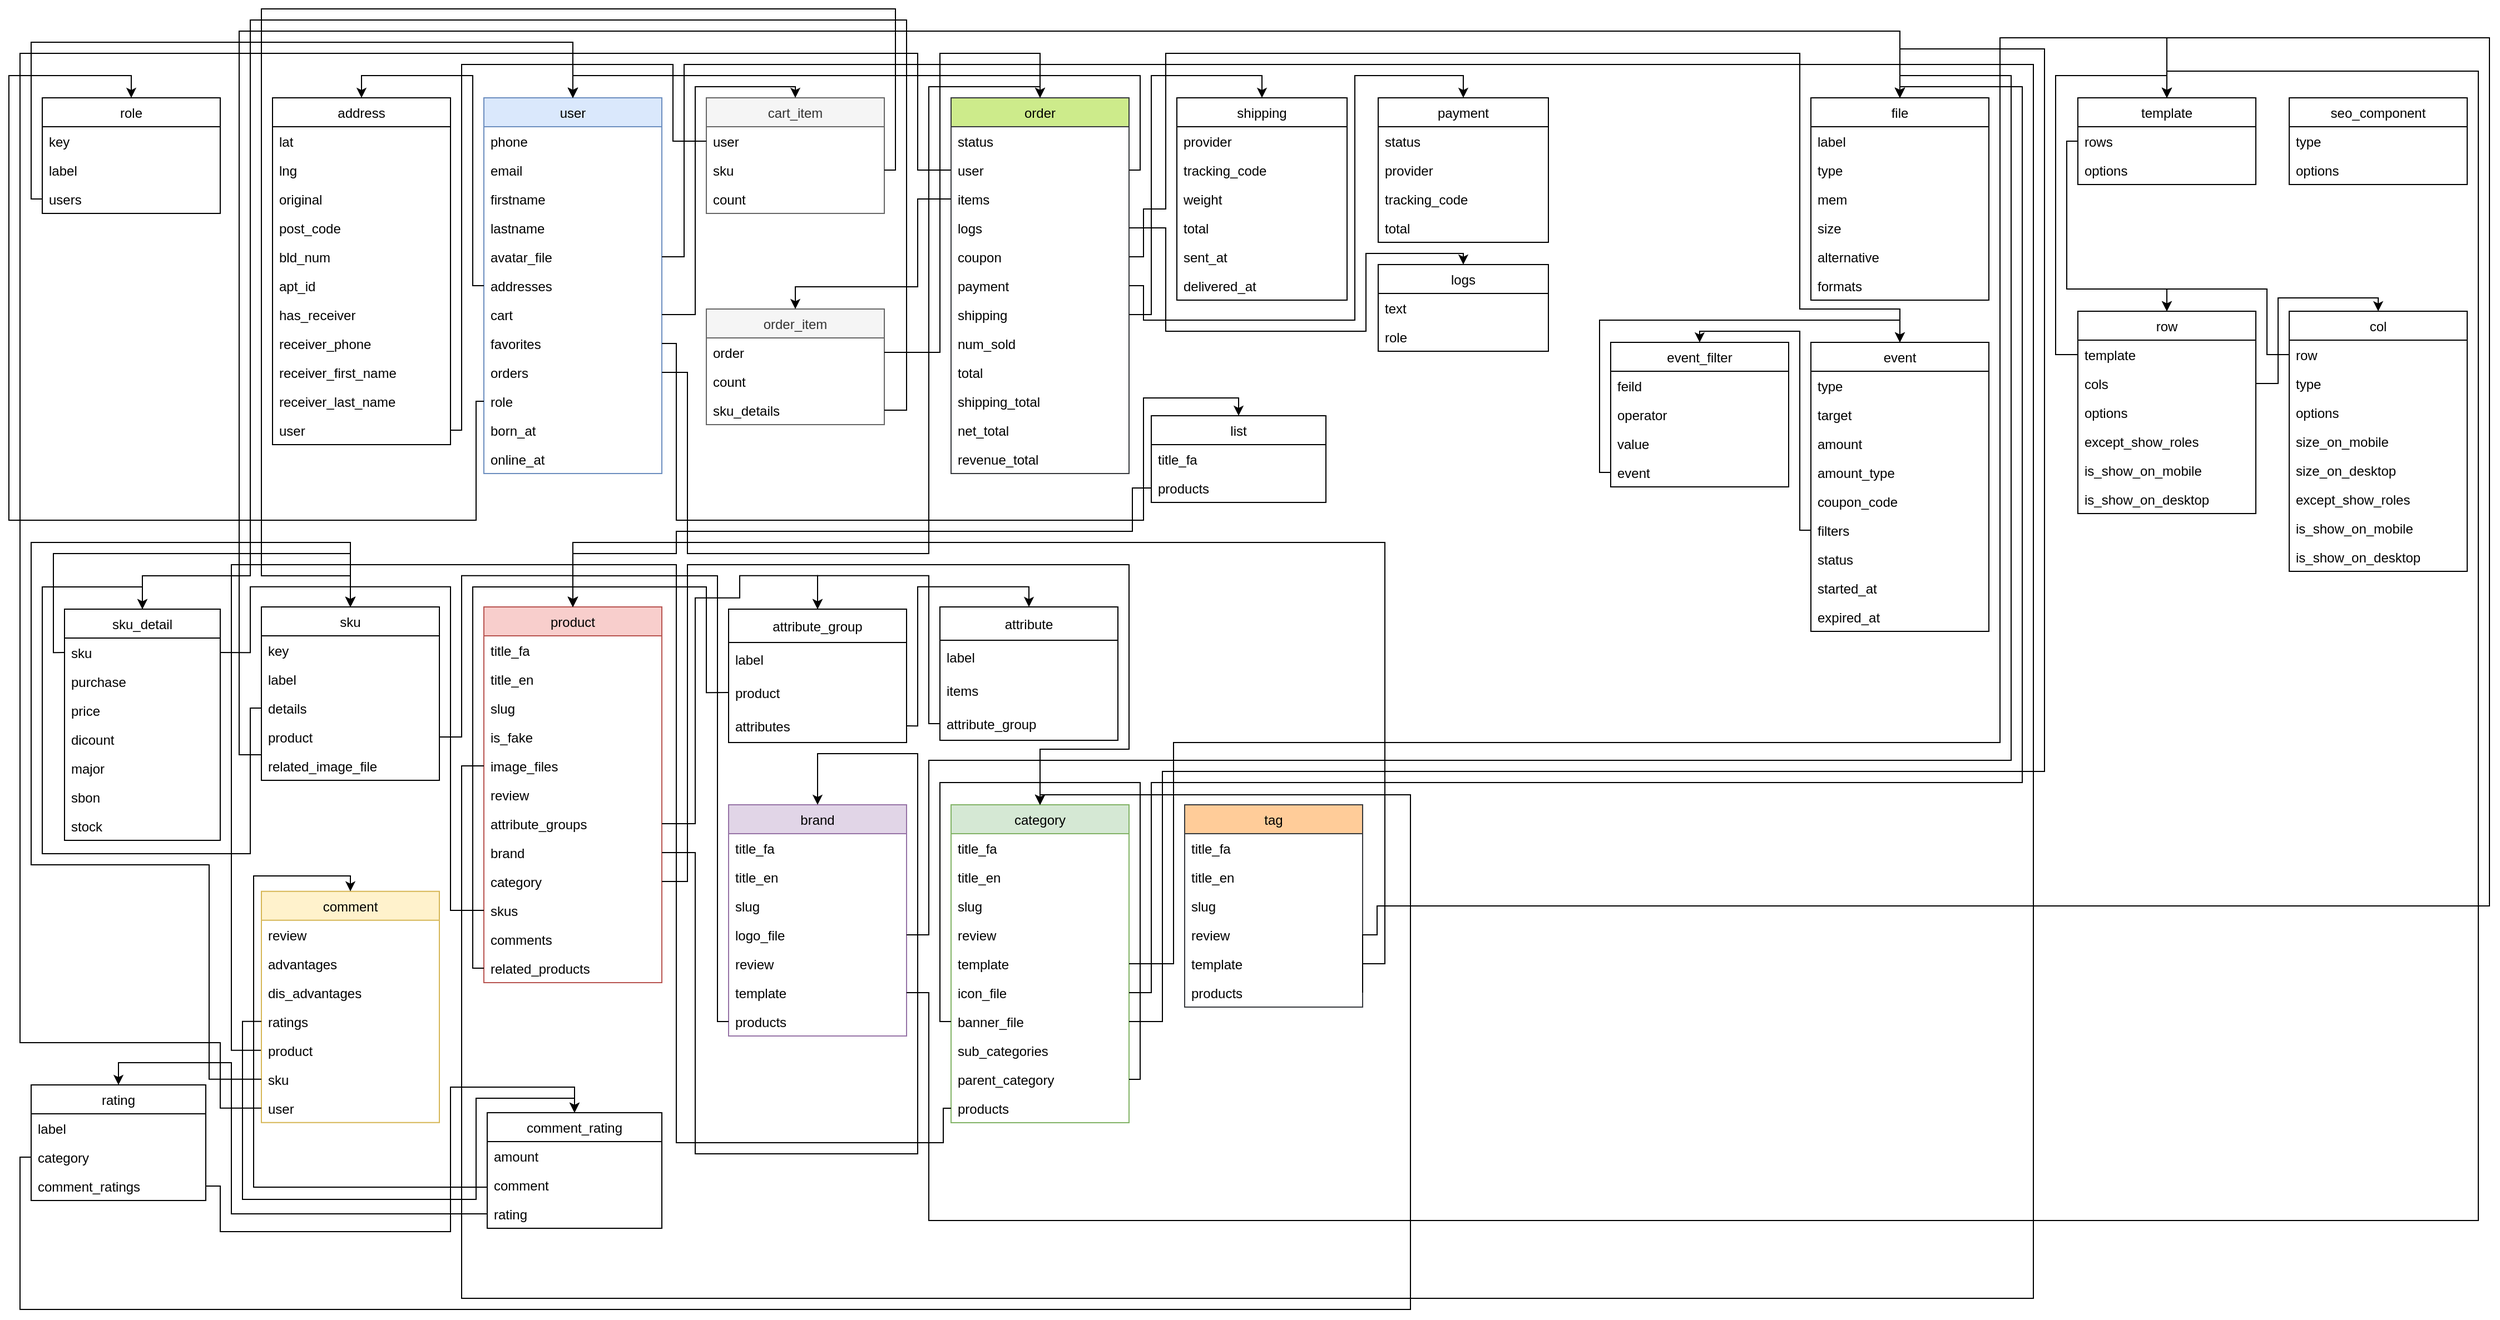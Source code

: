 <mxfile version="16.1.0" type="github">
  <diagram id="C5RBs43oDa-KdzZeNtuy" name="Page-1">
    <mxGraphModel dx="1008" dy="562" grid="1" gridSize="10" guides="1" tooltips="1" connect="1" arrows="1" fold="1" page="1" pageScale="1" pageWidth="2336" pageHeight="1654" math="0" shadow="0">
      <root>
        <mxCell id="WIyWlLk6GJQsqaUBKTNV-0" />
        <mxCell id="WIyWlLk6GJQsqaUBKTNV-1" parent="WIyWlLk6GJQsqaUBKTNV-0" />
        <mxCell id="AX2P9v-LNy21JHfI5INp-10" value="category" style="swimlane;fontStyle=0;childLayout=stackLayout;horizontal=1;startSize=26;fillColor=#d5e8d4;horizontalStack=0;resizeParent=1;resizeParentMax=0;resizeLast=0;collapsible=1;marginBottom=0;strokeColor=#82b366;" vertex="1" parent="WIyWlLk6GJQsqaUBKTNV-1">
          <mxGeometry x="877" y="746" width="160" height="286" as="geometry" />
        </mxCell>
        <mxCell id="AX2P9v-LNy21JHfI5INp-11" value="title_fa" style="text;strokeColor=none;fillColor=none;align=left;verticalAlign=top;spacingLeft=4;spacingRight=4;overflow=hidden;rotatable=0;points=[[0,0.5],[1,0.5]];portConstraint=eastwest;" vertex="1" parent="AX2P9v-LNy21JHfI5INp-10">
          <mxGeometry y="26" width="160" height="26" as="geometry" />
        </mxCell>
        <mxCell id="AX2P9v-LNy21JHfI5INp-12" value="title_en" style="text;strokeColor=none;fillColor=none;align=left;verticalAlign=top;spacingLeft=4;spacingRight=4;overflow=hidden;rotatable=0;points=[[0,0.5],[1,0.5]];portConstraint=eastwest;" vertex="1" parent="AX2P9v-LNy21JHfI5INp-10">
          <mxGeometry y="52" width="160" height="26" as="geometry" />
        </mxCell>
        <mxCell id="AX2P9v-LNy21JHfI5INp-13" value="slug" style="text;strokeColor=none;fillColor=none;align=left;verticalAlign=top;spacingLeft=4;spacingRight=4;overflow=hidden;rotatable=0;points=[[0,0.5],[1,0.5]];portConstraint=eastwest;" vertex="1" parent="AX2P9v-LNy21JHfI5INp-10">
          <mxGeometry y="78" width="160" height="26" as="geometry" />
        </mxCell>
        <mxCell id="rH6lZKR-5S6QWdBcWnSk-224" value="review" style="text;strokeColor=none;fillColor=none;align=left;verticalAlign=top;spacingLeft=4;spacingRight=4;overflow=hidden;rotatable=0;points=[[0,0.5],[1,0.5]];portConstraint=eastwest;" vertex="1" parent="AX2P9v-LNy21JHfI5INp-10">
          <mxGeometry y="104" width="160" height="26" as="geometry" />
        </mxCell>
        <mxCell id="rH6lZKR-5S6QWdBcWnSk-42" value="template" style="text;strokeColor=none;fillColor=none;align=left;verticalAlign=top;spacingLeft=4;spacingRight=4;overflow=hidden;rotatable=0;points=[[0,0.5],[1,0.5]];portConstraint=eastwest;" vertex="1" parent="AX2P9v-LNy21JHfI5INp-10">
          <mxGeometry y="130" width="160" height="26" as="geometry" />
        </mxCell>
        <mxCell id="rH6lZKR-5S6QWdBcWnSk-41" style="edgeStyle=orthogonalEdgeStyle;rounded=0;orthogonalLoop=1;jettySize=auto;html=1;exitX=1;exitY=0.5;exitDx=0;exitDy=0;entryX=0.5;entryY=0;entryDx=0;entryDy=0;" edge="1" parent="AX2P9v-LNy21JHfI5INp-10" source="rH6lZKR-5S6QWdBcWnSk-38" target="AX2P9v-LNy21JHfI5INp-10">
          <mxGeometry relative="1" as="geometry">
            <Array as="points">
              <mxPoint x="170" y="247" />
              <mxPoint x="170" y="-20" />
              <mxPoint x="80" y="-20" />
            </Array>
          </mxGeometry>
        </mxCell>
        <mxCell id="rH6lZKR-5S6QWdBcWnSk-46" value="icon_file" style="text;strokeColor=none;fillColor=none;align=left;verticalAlign=top;spacingLeft=4;spacingRight=4;overflow=hidden;rotatable=0;points=[[0,0.5],[1,0.5]];portConstraint=eastwest;" vertex="1" parent="AX2P9v-LNy21JHfI5INp-10">
          <mxGeometry y="156" width="160" height="26" as="geometry" />
        </mxCell>
        <mxCell id="rH6lZKR-5S6QWdBcWnSk-44" value="banner_file" style="text;strokeColor=none;fillColor=none;align=left;verticalAlign=top;spacingLeft=4;spacingRight=4;overflow=hidden;rotatable=0;points=[[0,0.5],[1,0.5]];portConstraint=eastwest;" vertex="1" parent="AX2P9v-LNy21JHfI5INp-10">
          <mxGeometry y="182" width="160" height="26" as="geometry" />
        </mxCell>
        <mxCell id="rH6lZKR-5S6QWdBcWnSk-39" value="sub_categories" style="text;strokeColor=none;fillColor=none;align=left;verticalAlign=top;spacingLeft=4;spacingRight=4;overflow=hidden;rotatable=0;points=[[0,0.5],[1,0.5]];portConstraint=eastwest;" vertex="1" parent="AX2P9v-LNy21JHfI5INp-10">
          <mxGeometry y="208" width="160" height="26" as="geometry" />
        </mxCell>
        <mxCell id="rH6lZKR-5S6QWdBcWnSk-38" value="parent_category" style="text;strokeColor=none;fillColor=none;align=left;verticalAlign=top;spacingLeft=4;spacingRight=4;overflow=hidden;rotatable=0;points=[[0,0.5],[1,0.5]];portConstraint=eastwest;" vertex="1" parent="AX2P9v-LNy21JHfI5INp-10">
          <mxGeometry y="234" width="160" height="26" as="geometry" />
        </mxCell>
        <mxCell id="rH6lZKR-5S6QWdBcWnSk-104" value="products" style="text;strokeColor=none;fillColor=none;align=left;verticalAlign=top;spacingLeft=4;spacingRight=4;overflow=hidden;rotatable=0;points=[[0,0.5],[1,0.5]];portConstraint=eastwest;" vertex="1" parent="AX2P9v-LNy21JHfI5INp-10">
          <mxGeometry y="260" width="160" height="26" as="geometry" />
        </mxCell>
        <mxCell id="rH6lZKR-5S6QWdBcWnSk-40" style="edgeStyle=orthogonalEdgeStyle;rounded=0;orthogonalLoop=1;jettySize=auto;html=1;entryX=0.5;entryY=0;entryDx=0;entryDy=0;" edge="1" parent="AX2P9v-LNy21JHfI5INp-10" target="AX2P9v-LNy21JHfI5INp-10">
          <mxGeometry relative="1" as="geometry">
            <mxPoint y="195" as="sourcePoint" />
            <Array as="points">
              <mxPoint x="-10" y="195" />
              <mxPoint x="-10" y="-20" />
              <mxPoint x="80" y="-20" />
            </Array>
          </mxGeometry>
        </mxCell>
        <mxCell id="rH6lZKR-5S6QWdBcWnSk-235" style="edgeStyle=orthogonalEdgeStyle;rounded=0;orthogonalLoop=1;jettySize=auto;html=1;exitX=0;exitY=0.5;exitDx=0;exitDy=0;entryX=0.5;entryY=0;entryDx=0;entryDy=0;startArrow=none;startFill=0;endArrow=classic;endFill=1;" edge="1" parent="WIyWlLk6GJQsqaUBKTNV-1" source="AX2P9v-LNy21JHfI5INp-16" target="AX2P9v-LNy21JHfI5INp-2">
          <mxGeometry relative="1" as="geometry">
            <Array as="points">
              <mxPoint x="230" y="967" />
              <mxPoint x="230" y="530" />
              <mxPoint x="537" y="530" />
            </Array>
          </mxGeometry>
        </mxCell>
        <mxCell id="AX2P9v-LNy21JHfI5INp-14" value="comment" style="swimlane;fontStyle=0;childLayout=stackLayout;horizontal=1;startSize=26;fillColor=#fff2cc;horizontalStack=0;resizeParent=1;resizeParentMax=0;resizeLast=0;collapsible=1;marginBottom=0;strokeColor=#d6b656;" vertex="1" parent="WIyWlLk6GJQsqaUBKTNV-1">
          <mxGeometry x="257" y="823.92" width="160" height="208" as="geometry" />
        </mxCell>
        <mxCell id="AX2P9v-LNy21JHfI5INp-15" value="review" style="text;strokeColor=none;fillColor=none;align=left;verticalAlign=top;spacingLeft=4;spacingRight=4;overflow=hidden;rotatable=0;points=[[0,0.5],[1,0.5]];portConstraint=eastwest;" vertex="1" parent="AX2P9v-LNy21JHfI5INp-14">
          <mxGeometry y="26" width="160" height="26" as="geometry" />
        </mxCell>
        <mxCell id="rH6lZKR-5S6QWdBcWnSk-262" value="advantages" style="text;strokeColor=none;fillColor=none;align=left;verticalAlign=top;spacingLeft=4;spacingRight=4;overflow=hidden;rotatable=0;points=[[0,0.5],[1,0.5]];portConstraint=eastwest;" vertex="1" parent="AX2P9v-LNy21JHfI5INp-14">
          <mxGeometry y="52" width="160" height="26" as="geometry" />
        </mxCell>
        <mxCell id="rH6lZKR-5S6QWdBcWnSk-263" value="dis_advantages" style="text;strokeColor=none;fillColor=none;align=left;verticalAlign=top;spacingLeft=4;spacingRight=4;overflow=hidden;rotatable=0;points=[[0,0.5],[1,0.5]];portConstraint=eastwest;" vertex="1" parent="AX2P9v-LNy21JHfI5INp-14">
          <mxGeometry y="78" width="160" height="26" as="geometry" />
        </mxCell>
        <mxCell id="rH6lZKR-5S6QWdBcWnSk-237" value="ratings" style="text;strokeColor=none;fillColor=none;align=left;verticalAlign=top;spacingLeft=4;spacingRight=4;overflow=hidden;rotatable=0;points=[[0,0.5],[1,0.5]];portConstraint=eastwest;" vertex="1" parent="AX2P9v-LNy21JHfI5INp-14">
          <mxGeometry y="104" width="160" height="26" as="geometry" />
        </mxCell>
        <mxCell id="AX2P9v-LNy21JHfI5INp-16" value="product" style="text;strokeColor=none;fillColor=none;align=left;verticalAlign=top;spacingLeft=4;spacingRight=4;overflow=hidden;rotatable=0;points=[[0,0.5],[1,0.5]];portConstraint=eastwest;" vertex="1" parent="AX2P9v-LNy21JHfI5INp-14">
          <mxGeometry y="130" width="160" height="26" as="geometry" />
        </mxCell>
        <mxCell id="AX2P9v-LNy21JHfI5INp-17" value="sku" style="text;strokeColor=none;fillColor=none;align=left;verticalAlign=top;spacingLeft=4;spacingRight=4;overflow=hidden;rotatable=0;points=[[0,0.5],[1,0.5]];portConstraint=eastwest;" vertex="1" parent="AX2P9v-LNy21JHfI5INp-14">
          <mxGeometry y="156" width="160" height="26" as="geometry" />
        </mxCell>
        <mxCell id="rH6lZKR-5S6QWdBcWnSk-242" value="user" style="text;strokeColor=none;fillColor=none;align=left;verticalAlign=top;spacingLeft=4;spacingRight=4;overflow=hidden;rotatable=0;points=[[0,0.5],[1,0.5]];portConstraint=eastwest;" vertex="1" parent="AX2P9v-LNy21JHfI5INp-14">
          <mxGeometry y="182" width="160" height="26" as="geometry" />
        </mxCell>
        <mxCell id="AX2P9v-LNy21JHfI5INp-18" value="brand" style="swimlane;fontStyle=0;childLayout=stackLayout;horizontal=1;startSize=26;fillColor=#e1d5e7;horizontalStack=0;resizeParent=1;resizeParentMax=0;resizeLast=0;collapsible=1;marginBottom=0;strokeColor=#9673a6;" vertex="1" parent="WIyWlLk6GJQsqaUBKTNV-1">
          <mxGeometry x="677" y="746" width="160" height="208" as="geometry" />
        </mxCell>
        <mxCell id="AX2P9v-LNy21JHfI5INp-19" value="title_fa" style="text;strokeColor=none;fillColor=none;align=left;verticalAlign=top;spacingLeft=4;spacingRight=4;overflow=hidden;rotatable=0;points=[[0,0.5],[1,0.5]];portConstraint=eastwest;" vertex="1" parent="AX2P9v-LNy21JHfI5INp-18">
          <mxGeometry y="26" width="160" height="26" as="geometry" />
        </mxCell>
        <mxCell id="AX2P9v-LNy21JHfI5INp-20" value="title_en" style="text;strokeColor=none;fillColor=none;align=left;verticalAlign=top;spacingLeft=4;spacingRight=4;overflow=hidden;rotatable=0;points=[[0,0.5],[1,0.5]];portConstraint=eastwest;" vertex="1" parent="AX2P9v-LNy21JHfI5INp-18">
          <mxGeometry y="52" width="160" height="26" as="geometry" />
        </mxCell>
        <mxCell id="AX2P9v-LNy21JHfI5INp-21" value="slug" style="text;strokeColor=none;fillColor=none;align=left;verticalAlign=top;spacingLeft=4;spacingRight=4;overflow=hidden;rotatable=0;points=[[0,0.5],[1,0.5]];portConstraint=eastwest;" vertex="1" parent="AX2P9v-LNy21JHfI5INp-18">
          <mxGeometry y="78" width="160" height="26" as="geometry" />
        </mxCell>
        <mxCell id="rH6lZKR-5S6QWdBcWnSk-47" value="logo_file" style="text;strokeColor=none;fillColor=none;align=left;verticalAlign=top;spacingLeft=4;spacingRight=4;overflow=hidden;rotatable=0;points=[[0,0.5],[1,0.5]];portConstraint=eastwest;" vertex="1" parent="AX2P9v-LNy21JHfI5INp-18">
          <mxGeometry y="104" width="160" height="26" as="geometry" />
        </mxCell>
        <mxCell id="rH6lZKR-5S6QWdBcWnSk-226" value="review" style="text;strokeColor=none;fillColor=none;align=left;verticalAlign=top;spacingLeft=4;spacingRight=4;overflow=hidden;rotatable=0;points=[[0,0.5],[1,0.5]];portConstraint=eastwest;" vertex="1" parent="AX2P9v-LNy21JHfI5INp-18">
          <mxGeometry y="130" width="160" height="26" as="geometry" />
        </mxCell>
        <mxCell id="rH6lZKR-5S6QWdBcWnSk-43" value="template" style="text;strokeColor=none;fillColor=none;align=left;verticalAlign=top;spacingLeft=4;spacingRight=4;overflow=hidden;rotatable=0;points=[[0,0.5],[1,0.5]];portConstraint=eastwest;" vertex="1" parent="AX2P9v-LNy21JHfI5INp-18">
          <mxGeometry y="156" width="160" height="26" as="geometry" />
        </mxCell>
        <mxCell id="rH6lZKR-5S6QWdBcWnSk-169" value="products" style="text;strokeColor=none;fillColor=none;align=left;verticalAlign=top;spacingLeft=4;spacingRight=4;overflow=hidden;rotatable=0;points=[[0,0.5],[1,0.5]];portConstraint=eastwest;" vertex="1" parent="AX2P9v-LNy21JHfI5INp-18">
          <mxGeometry y="182" width="160" height="26" as="geometry" />
        </mxCell>
        <mxCell id="AX2P9v-LNy21JHfI5INp-22" value="address" style="swimlane;fontStyle=0;childLayout=stackLayout;horizontal=1;startSize=26;fillColor=none;horizontalStack=0;resizeParent=1;resizeParentMax=0;resizeLast=0;collapsible=1;marginBottom=0;" vertex="1" parent="WIyWlLk6GJQsqaUBKTNV-1">
          <mxGeometry x="267" y="110" width="160" height="312" as="geometry" />
        </mxCell>
        <mxCell id="AX2P9v-LNy21JHfI5INp-23" value="lat" style="text;strokeColor=none;fillColor=none;align=left;verticalAlign=top;spacingLeft=4;spacingRight=4;overflow=hidden;rotatable=0;points=[[0,0.5],[1,0.5]];portConstraint=eastwest;" vertex="1" parent="AX2P9v-LNy21JHfI5INp-22">
          <mxGeometry y="26" width="160" height="26" as="geometry" />
        </mxCell>
        <mxCell id="AX2P9v-LNy21JHfI5INp-24" value="lng" style="text;strokeColor=none;fillColor=none;align=left;verticalAlign=top;spacingLeft=4;spacingRight=4;overflow=hidden;rotatable=0;points=[[0,0.5],[1,0.5]];portConstraint=eastwest;" vertex="1" parent="AX2P9v-LNy21JHfI5INp-22">
          <mxGeometry y="52" width="160" height="26" as="geometry" />
        </mxCell>
        <mxCell id="AX2P9v-LNy21JHfI5INp-25" value="original" style="text;strokeColor=none;fillColor=none;align=left;verticalAlign=top;spacingLeft=4;spacingRight=4;overflow=hidden;rotatable=0;points=[[0,0.5],[1,0.5]];portConstraint=eastwest;" vertex="1" parent="AX2P9v-LNy21JHfI5INp-22">
          <mxGeometry y="78" width="160" height="26" as="geometry" />
        </mxCell>
        <mxCell id="rH6lZKR-5S6QWdBcWnSk-69" value="post_code" style="text;strokeColor=none;fillColor=none;align=left;verticalAlign=top;spacingLeft=4;spacingRight=4;overflow=hidden;rotatable=0;points=[[0,0.5],[1,0.5]];portConstraint=eastwest;" vertex="1" parent="AX2P9v-LNy21JHfI5INp-22">
          <mxGeometry y="104" width="160" height="26" as="geometry" />
        </mxCell>
        <mxCell id="rH6lZKR-5S6QWdBcWnSk-71" value="bld_num" style="text;strokeColor=none;fillColor=none;align=left;verticalAlign=top;spacingLeft=4;spacingRight=4;overflow=hidden;rotatable=0;points=[[0,0.5],[1,0.5]];portConstraint=eastwest;" vertex="1" parent="AX2P9v-LNy21JHfI5INp-22">
          <mxGeometry y="130" width="160" height="26" as="geometry" />
        </mxCell>
        <mxCell id="rH6lZKR-5S6QWdBcWnSk-70" value="apt_id" style="text;strokeColor=none;fillColor=none;align=left;verticalAlign=top;spacingLeft=4;spacingRight=4;overflow=hidden;rotatable=0;points=[[0,0.5],[1,0.5]];portConstraint=eastwest;" vertex="1" parent="AX2P9v-LNy21JHfI5INp-22">
          <mxGeometry y="156" width="160" height="26" as="geometry" />
        </mxCell>
        <mxCell id="rH6lZKR-5S6QWdBcWnSk-73" value="has_receiver" style="text;strokeColor=none;fillColor=none;align=left;verticalAlign=top;spacingLeft=4;spacingRight=4;overflow=hidden;rotatable=0;points=[[0,0.5],[1,0.5]];portConstraint=eastwest;" vertex="1" parent="AX2P9v-LNy21JHfI5INp-22">
          <mxGeometry y="182" width="160" height="26" as="geometry" />
        </mxCell>
        <mxCell id="rH6lZKR-5S6QWdBcWnSk-75" value="receiver_phone" style="text;strokeColor=none;fillColor=none;align=left;verticalAlign=top;spacingLeft=4;spacingRight=4;overflow=hidden;rotatable=0;points=[[0,0.5],[1,0.5]];portConstraint=eastwest;" vertex="1" parent="AX2P9v-LNy21JHfI5INp-22">
          <mxGeometry y="208" width="160" height="26" as="geometry" />
        </mxCell>
        <mxCell id="rH6lZKR-5S6QWdBcWnSk-72" value="receiver_first_name" style="text;strokeColor=none;fillColor=none;align=left;verticalAlign=top;spacingLeft=4;spacingRight=4;overflow=hidden;rotatable=0;points=[[0,0.5],[1,0.5]];portConstraint=eastwest;" vertex="1" parent="AX2P9v-LNy21JHfI5INp-22">
          <mxGeometry y="234" width="160" height="26" as="geometry" />
        </mxCell>
        <mxCell id="rH6lZKR-5S6QWdBcWnSk-74" value="receiver_last_name" style="text;strokeColor=none;fillColor=none;align=left;verticalAlign=top;spacingLeft=4;spacingRight=4;overflow=hidden;rotatable=0;points=[[0,0.5],[1,0.5]];portConstraint=eastwest;" vertex="1" parent="AX2P9v-LNy21JHfI5INp-22">
          <mxGeometry y="260" width="160" height="26" as="geometry" />
        </mxCell>
        <mxCell id="rH6lZKR-5S6QWdBcWnSk-132" value="user" style="text;strokeColor=none;fillColor=none;align=left;verticalAlign=top;spacingLeft=4;spacingRight=4;overflow=hidden;rotatable=0;points=[[0,0.5],[1,0.5]];portConstraint=eastwest;" vertex="1" parent="AX2P9v-LNy21JHfI5INp-22">
          <mxGeometry y="286" width="160" height="26" as="geometry" />
        </mxCell>
        <mxCell id="AX2P9v-LNy21JHfI5INp-26" value="order" style="swimlane;fontStyle=0;childLayout=stackLayout;horizontal=1;startSize=26;fillColor=#cdeb8b;horizontalStack=0;resizeParent=1;resizeParentMax=0;resizeLast=0;collapsible=1;marginBottom=0;strokeColor=#36393d;" vertex="1" parent="WIyWlLk6GJQsqaUBKTNV-1">
          <mxGeometry x="877" y="110" width="160" height="338" as="geometry" />
        </mxCell>
        <mxCell id="rH6lZKR-5S6QWdBcWnSk-328" value="status" style="text;strokeColor=none;fillColor=none;align=left;verticalAlign=top;spacingLeft=4;spacingRight=4;overflow=hidden;rotatable=0;points=[[0,0.5],[1,0.5]];portConstraint=eastwest;" vertex="1" parent="AX2P9v-LNy21JHfI5INp-26">
          <mxGeometry y="26" width="160" height="26" as="geometry" />
        </mxCell>
        <mxCell id="AX2P9v-LNy21JHfI5INp-27" value="user" style="text;strokeColor=none;fillColor=none;align=left;verticalAlign=top;spacingLeft=4;spacingRight=4;overflow=hidden;rotatable=0;points=[[0,0.5],[1,0.5]];portConstraint=eastwest;" vertex="1" parent="AX2P9v-LNy21JHfI5INp-26">
          <mxGeometry y="52" width="160" height="26" as="geometry" />
        </mxCell>
        <mxCell id="rH6lZKR-5S6QWdBcWnSk-111" value="items" style="text;strokeColor=none;fillColor=none;align=left;verticalAlign=top;spacingLeft=4;spacingRight=4;overflow=hidden;rotatable=0;points=[[0,0.5],[1,0.5]];portConstraint=eastwest;" vertex="1" parent="AX2P9v-LNy21JHfI5INp-26">
          <mxGeometry y="78" width="160" height="26" as="geometry" />
        </mxCell>
        <mxCell id="rH6lZKR-5S6QWdBcWnSk-338" value="logs" style="text;strokeColor=none;fillColor=none;align=left;verticalAlign=top;spacingLeft=4;spacingRight=4;overflow=hidden;rotatable=0;points=[[0,0.5],[1,0.5]];portConstraint=eastwest;" vertex="1" parent="AX2P9v-LNy21JHfI5INp-26">
          <mxGeometry y="104" width="160" height="26" as="geometry" />
        </mxCell>
        <mxCell id="AX2P9v-LNy21JHfI5INp-28" value="coupon" style="text;strokeColor=none;fillColor=none;align=left;verticalAlign=top;spacingLeft=4;spacingRight=4;overflow=hidden;rotatable=0;points=[[0,0.5],[1,0.5]];portConstraint=eastwest;" vertex="1" parent="AX2P9v-LNy21JHfI5INp-26">
          <mxGeometry y="130" width="160" height="26" as="geometry" />
        </mxCell>
        <mxCell id="rH6lZKR-5S6QWdBcWnSk-325" value="payment" style="text;strokeColor=none;fillColor=none;align=left;verticalAlign=top;spacingLeft=4;spacingRight=4;overflow=hidden;rotatable=0;points=[[0,0.5],[1,0.5]];portConstraint=eastwest;" vertex="1" parent="AX2P9v-LNy21JHfI5INp-26">
          <mxGeometry y="156" width="160" height="26" as="geometry" />
        </mxCell>
        <mxCell id="rH6lZKR-5S6QWdBcWnSk-324" value="shipping" style="text;strokeColor=none;fillColor=none;align=left;verticalAlign=top;spacingLeft=4;spacingRight=4;overflow=hidden;rotatable=0;points=[[0,0.5],[1,0.5]];portConstraint=eastwest;" vertex="1" parent="AX2P9v-LNy21JHfI5INp-26">
          <mxGeometry y="182" width="160" height="26" as="geometry" />
        </mxCell>
        <mxCell id="rH6lZKR-5S6QWdBcWnSk-308" value="num_sold" style="text;strokeColor=none;fillColor=none;align=left;verticalAlign=top;spacingLeft=4;spacingRight=4;overflow=hidden;rotatable=0;points=[[0,0.5],[1,0.5]];portConstraint=eastwest;" vertex="1" parent="AX2P9v-LNy21JHfI5INp-26">
          <mxGeometry y="208" width="160" height="26" as="geometry" />
        </mxCell>
        <mxCell id="AX2P9v-LNy21JHfI5INp-29" value="total" style="text;strokeColor=none;fillColor=none;align=left;verticalAlign=top;spacingLeft=4;spacingRight=4;overflow=hidden;rotatable=0;points=[[0,0.5],[1,0.5]];portConstraint=eastwest;" vertex="1" parent="AX2P9v-LNy21JHfI5INp-26">
          <mxGeometry y="234" width="160" height="26" as="geometry" />
        </mxCell>
        <mxCell id="rH6lZKR-5S6QWdBcWnSk-323" value="shipping_total" style="text;strokeColor=none;fillColor=none;align=left;verticalAlign=top;spacingLeft=4;spacingRight=4;overflow=hidden;rotatable=0;points=[[0,0.5],[1,0.5]];portConstraint=eastwest;" vertex="1" parent="AX2P9v-LNy21JHfI5INp-26">
          <mxGeometry y="260" width="160" height="26" as="geometry" />
        </mxCell>
        <mxCell id="rH6lZKR-5S6QWdBcWnSk-310" value="net_total" style="text;strokeColor=none;fillColor=none;align=left;verticalAlign=top;spacingLeft=4;spacingRight=4;overflow=hidden;rotatable=0;points=[[0,0.5],[1,0.5]];portConstraint=eastwest;" vertex="1" parent="AX2P9v-LNy21JHfI5INp-26">
          <mxGeometry y="286" width="160" height="26" as="geometry" />
        </mxCell>
        <mxCell id="rH6lZKR-5S6QWdBcWnSk-322" value="revenue_total" style="text;strokeColor=none;fillColor=none;align=left;verticalAlign=top;spacingLeft=4;spacingRight=4;overflow=hidden;rotatable=0;points=[[0,0.5],[1,0.5]];portConstraint=eastwest;" vertex="1" parent="AX2P9v-LNy21JHfI5INp-26">
          <mxGeometry y="312" width="160" height="26" as="geometry" />
        </mxCell>
        <mxCell id="AX2P9v-LNy21JHfI5INp-30" value="sku" style="swimlane;fontStyle=0;childLayout=stackLayout;horizontal=1;startSize=26;fillColor=none;horizontalStack=0;resizeParent=1;resizeParentMax=0;resizeLast=0;collapsible=1;marginBottom=0;" vertex="1" parent="WIyWlLk6GJQsqaUBKTNV-1">
          <mxGeometry x="257" y="567.96" width="160" height="156" as="geometry" />
        </mxCell>
        <mxCell id="AX2P9v-LNy21JHfI5INp-31" value="key" style="text;strokeColor=none;fillColor=none;align=left;verticalAlign=top;spacingLeft=4;spacingRight=4;overflow=hidden;rotatable=0;points=[[0,0.5],[1,0.5]];portConstraint=eastwest;" vertex="1" parent="AX2P9v-LNy21JHfI5INp-30">
          <mxGeometry y="26" width="160" height="26" as="geometry" />
        </mxCell>
        <mxCell id="AX2P9v-LNy21JHfI5INp-32" value="label" style="text;strokeColor=none;fillColor=none;align=left;verticalAlign=top;spacingLeft=4;spacingRight=4;overflow=hidden;rotatable=0;points=[[0,0.5],[1,0.5]];portConstraint=eastwest;" vertex="1" parent="AX2P9v-LNy21JHfI5INp-30">
          <mxGeometry y="52" width="160" height="26" as="geometry" />
        </mxCell>
        <mxCell id="rH6lZKR-5S6QWdBcWnSk-26" value="details" style="text;strokeColor=none;fillColor=none;align=left;verticalAlign=top;spacingLeft=4;spacingRight=4;overflow=hidden;rotatable=0;points=[[0,0.5],[1,0.5]];portConstraint=eastwest;" vertex="1" parent="AX2P9v-LNy21JHfI5INp-30">
          <mxGeometry y="78" width="160" height="26" as="geometry" />
        </mxCell>
        <mxCell id="rH6lZKR-5S6QWdBcWnSk-32" value="product" style="text;strokeColor=none;fillColor=none;align=left;verticalAlign=top;spacingLeft=4;spacingRight=4;overflow=hidden;rotatable=0;points=[[0,0.5],[1,0.5]];portConstraint=eastwest;" vertex="1" parent="AX2P9v-LNy21JHfI5INp-30">
          <mxGeometry y="104" width="160" height="26" as="geometry" />
        </mxCell>
        <mxCell id="AX2P9v-LNy21JHfI5INp-33" value="related_image_file" style="text;strokeColor=none;fillColor=none;align=left;verticalAlign=top;spacingLeft=4;spacingRight=4;overflow=hidden;rotatable=0;points=[[0,0.5],[1,0.5]];portConstraint=eastwest;" vertex="1" parent="AX2P9v-LNy21JHfI5INp-30">
          <mxGeometry y="130" width="160" height="26" as="geometry" />
        </mxCell>
        <mxCell id="rH6lZKR-5S6QWdBcWnSk-4" value="cart_item" style="swimlane;fontStyle=0;childLayout=stackLayout;horizontal=1;startSize=26;horizontalStack=0;resizeParent=1;resizeParentMax=0;resizeLast=0;collapsible=1;marginBottom=0;fillColor=#f5f5f5;fontColor=#333333;strokeColor=#666666;" vertex="1" parent="WIyWlLk6GJQsqaUBKTNV-1">
          <mxGeometry x="657" y="110" width="160" height="104" as="geometry" />
        </mxCell>
        <mxCell id="rH6lZKR-5S6QWdBcWnSk-5" value="user" style="text;strokeColor=none;fillColor=none;align=left;verticalAlign=top;spacingLeft=4;spacingRight=4;overflow=hidden;rotatable=0;points=[[0,0.5],[1,0.5]];portConstraint=eastwest;" vertex="1" parent="rH6lZKR-5S6QWdBcWnSk-4">
          <mxGeometry y="26" width="160" height="26" as="geometry" />
        </mxCell>
        <mxCell id="rH6lZKR-5S6QWdBcWnSk-6" value="sku" style="text;strokeColor=none;fillColor=none;align=left;verticalAlign=top;spacingLeft=4;spacingRight=4;overflow=hidden;rotatable=0;points=[[0,0.5],[1,0.5]];portConstraint=eastwest;" vertex="1" parent="rH6lZKR-5S6QWdBcWnSk-4">
          <mxGeometry y="52" width="160" height="26" as="geometry" />
        </mxCell>
        <mxCell id="rH6lZKR-5S6QWdBcWnSk-7" value="count" style="text;strokeColor=none;fillColor=none;align=left;verticalAlign=top;spacingLeft=4;spacingRight=4;overflow=hidden;rotatable=0;points=[[0,0.5],[1,0.5]];portConstraint=eastwest;" vertex="1" parent="rH6lZKR-5S6QWdBcWnSk-4">
          <mxGeometry y="78" width="160" height="26" as="geometry" />
        </mxCell>
        <mxCell id="AX2P9v-LNy21JHfI5INp-2" value="product" style="swimlane;fontStyle=0;childLayout=stackLayout;horizontal=1;startSize=26;fillColor=#f8cecc;horizontalStack=0;resizeParent=1;resizeParentMax=0;resizeLast=0;collapsible=1;marginBottom=0;strokeColor=#b85450;" vertex="1" parent="WIyWlLk6GJQsqaUBKTNV-1">
          <mxGeometry x="457" y="567.96" width="160" height="338" as="geometry">
            <mxRectangle x="120" y="200" width="70" height="26" as="alternateBounds" />
          </mxGeometry>
        </mxCell>
        <mxCell id="AX2P9v-LNy21JHfI5INp-3" value="title_fa" style="text;strokeColor=none;fillColor=none;align=left;verticalAlign=top;spacingLeft=4;spacingRight=4;overflow=hidden;rotatable=0;points=[[0,0.5],[1,0.5]];portConstraint=eastwest;" vertex="1" parent="AX2P9v-LNy21JHfI5INp-2">
          <mxGeometry y="26" width="160" height="26" as="geometry" />
        </mxCell>
        <mxCell id="AX2P9v-LNy21JHfI5INp-4" value="title_en" style="text;strokeColor=none;fillColor=none;align=left;verticalAlign=top;spacingLeft=4;spacingRight=4;overflow=hidden;rotatable=0;points=[[0,0.5],[1,0.5]];portConstraint=eastwest;" vertex="1" parent="AX2P9v-LNy21JHfI5INp-2">
          <mxGeometry y="52" width="160" height="26" as="geometry" />
        </mxCell>
        <mxCell id="AX2P9v-LNy21JHfI5INp-5" value="slug" style="text;strokeColor=none;fillColor=none;align=left;verticalAlign=top;spacingLeft=4;spacingRight=4;overflow=hidden;rotatable=0;points=[[0,0.5],[1,0.5]];portConstraint=eastwest;" vertex="1" parent="AX2P9v-LNy21JHfI5INp-2">
          <mxGeometry y="78" width="160" height="26" as="geometry" />
        </mxCell>
        <mxCell id="rH6lZKR-5S6QWdBcWnSk-21" value="is_fake" style="text;strokeColor=none;fillColor=none;align=left;verticalAlign=top;spacingLeft=4;spacingRight=4;overflow=hidden;rotatable=0;points=[[0,0.5],[1,0.5]];portConstraint=eastwest;" vertex="1" parent="AX2P9v-LNy21JHfI5INp-2">
          <mxGeometry y="104" width="160" height="26" as="geometry" />
        </mxCell>
        <mxCell id="rH6lZKR-5S6QWdBcWnSk-45" value="image_files" style="text;strokeColor=none;fillColor=none;align=left;verticalAlign=top;spacingLeft=4;spacingRight=4;overflow=hidden;rotatable=0;points=[[0,0.5],[1,0.5]];portConstraint=eastwest;" vertex="1" parent="AX2P9v-LNy21JHfI5INp-2">
          <mxGeometry y="130" width="160" height="26" as="geometry" />
        </mxCell>
        <mxCell id="rH6lZKR-5S6QWdBcWnSk-16" value="review" style="text;strokeColor=none;fillColor=none;align=left;verticalAlign=top;spacingLeft=4;spacingRight=4;overflow=hidden;rotatable=0;points=[[0,0.5],[1,0.5]];portConstraint=eastwest;" vertex="1" parent="AX2P9v-LNy21JHfI5INp-2">
          <mxGeometry y="156" width="160" height="26" as="geometry" />
        </mxCell>
        <mxCell id="rH6lZKR-5S6QWdBcWnSk-125" value="attribute_groups" style="text;strokeColor=none;fillColor=none;align=left;verticalAlign=top;spacingLeft=4;spacingRight=4;overflow=hidden;rotatable=0;points=[[0,0.5],[1,0.5]];portConstraint=eastwest;" vertex="1" parent="AX2P9v-LNy21JHfI5INp-2">
          <mxGeometry y="182" width="160" height="26" as="geometry" />
        </mxCell>
        <mxCell id="rH6lZKR-5S6QWdBcWnSk-23" style="edgeStyle=orthogonalEdgeStyle;rounded=0;orthogonalLoop=1;jettySize=auto;html=1;entryX=0.5;entryY=0;entryDx=0;entryDy=0;exitX=0;exitY=0.5;exitDx=0;exitDy=0;" edge="1" parent="AX2P9v-LNy21JHfI5INp-2" source="rH6lZKR-5S6QWdBcWnSk-22" target="AX2P9v-LNy21JHfI5INp-2">
          <mxGeometry relative="1" as="geometry">
            <Array as="points">
              <mxPoint x="-10" y="325" />
              <mxPoint x="-10" y="-18" />
              <mxPoint x="80" y="-18" />
            </Array>
          </mxGeometry>
        </mxCell>
        <mxCell id="rH6lZKR-5S6QWdBcWnSk-24" value="brand" style="text;strokeColor=none;fillColor=none;align=left;verticalAlign=top;spacingLeft=4;spacingRight=4;overflow=hidden;rotatable=0;points=[[0,0.5],[1,0.5]];portConstraint=eastwest;" vertex="1" parent="AX2P9v-LNy21JHfI5INp-2">
          <mxGeometry y="208" width="160" height="26" as="geometry" />
        </mxCell>
        <mxCell id="rH6lZKR-5S6QWdBcWnSk-25" value="category" style="text;strokeColor=none;fillColor=none;align=left;verticalAlign=top;spacingLeft=4;spacingRight=4;overflow=hidden;rotatable=0;points=[[0,0.5],[1,0.5]];portConstraint=eastwest;" vertex="1" parent="AX2P9v-LNy21JHfI5INp-2">
          <mxGeometry y="234" width="160" height="26" as="geometry" />
        </mxCell>
        <mxCell id="rH6lZKR-5S6QWdBcWnSk-156" value="skus" style="text;strokeColor=none;fillColor=none;align=left;verticalAlign=top;spacingLeft=4;spacingRight=4;overflow=hidden;rotatable=0;points=[[0,0.5],[1,0.5]];portConstraint=eastwest;" vertex="1" parent="AX2P9v-LNy21JHfI5INp-2">
          <mxGeometry y="260" width="160" height="26" as="geometry" />
        </mxCell>
        <mxCell id="rH6lZKR-5S6QWdBcWnSk-234" value="comments" style="text;strokeColor=none;fillColor=none;align=left;verticalAlign=top;spacingLeft=4;spacingRight=4;overflow=hidden;rotatable=0;points=[[0,0.5],[1,0.5]];portConstraint=eastwest;" vertex="1" parent="AX2P9v-LNy21JHfI5INp-2">
          <mxGeometry y="286" width="160" height="26" as="geometry" />
        </mxCell>
        <mxCell id="rH6lZKR-5S6QWdBcWnSk-22" value="related_products" style="text;strokeColor=none;fillColor=none;align=left;verticalAlign=top;spacingLeft=4;spacingRight=4;overflow=hidden;rotatable=0;points=[[0,0.5],[1,0.5]];portConstraint=eastwest;" vertex="1" parent="AX2P9v-LNy21JHfI5INp-2">
          <mxGeometry y="312" width="160" height="26" as="geometry" />
        </mxCell>
        <mxCell id="rH6lZKR-5S6QWdBcWnSk-17" value="file" style="swimlane;fontStyle=0;childLayout=stackLayout;horizontal=1;startSize=26;fillColor=none;horizontalStack=0;resizeParent=1;resizeParentMax=0;resizeLast=0;collapsible=1;marginBottom=0;" vertex="1" parent="WIyWlLk6GJQsqaUBKTNV-1">
          <mxGeometry x="1650" y="110" width="160" height="182" as="geometry" />
        </mxCell>
        <mxCell id="rH6lZKR-5S6QWdBcWnSk-18" value="label" style="text;strokeColor=none;fillColor=none;align=left;verticalAlign=top;spacingLeft=4;spacingRight=4;overflow=hidden;rotatable=0;points=[[0,0.5],[1,0.5]];portConstraint=eastwest;" vertex="1" parent="rH6lZKR-5S6QWdBcWnSk-17">
          <mxGeometry y="26" width="160" height="26" as="geometry" />
        </mxCell>
        <mxCell id="rH6lZKR-5S6QWdBcWnSk-35" value="type" style="text;strokeColor=none;fillColor=none;align=left;verticalAlign=top;spacingLeft=4;spacingRight=4;overflow=hidden;rotatable=0;points=[[0,0.5],[1,0.5]];portConstraint=eastwest;" vertex="1" parent="rH6lZKR-5S6QWdBcWnSk-17">
          <mxGeometry y="52" width="160" height="26" as="geometry" />
        </mxCell>
        <mxCell id="rH6lZKR-5S6QWdBcWnSk-36" value="mem" style="text;strokeColor=none;fillColor=none;align=left;verticalAlign=top;spacingLeft=4;spacingRight=4;overflow=hidden;rotatable=0;points=[[0,0.5],[1,0.5]];portConstraint=eastwest;" vertex="1" parent="rH6lZKR-5S6QWdBcWnSk-17">
          <mxGeometry y="78" width="160" height="26" as="geometry" />
        </mxCell>
        <mxCell id="rH6lZKR-5S6QWdBcWnSk-233" value="size" style="text;strokeColor=none;fillColor=none;align=left;verticalAlign=top;spacingLeft=4;spacingRight=4;overflow=hidden;rotatable=0;points=[[0,0.5],[1,0.5]];portConstraint=eastwest;" vertex="1" parent="rH6lZKR-5S6QWdBcWnSk-17">
          <mxGeometry y="104" width="160" height="26" as="geometry" />
        </mxCell>
        <mxCell id="rH6lZKR-5S6QWdBcWnSk-19" value="alternative" style="text;strokeColor=none;fillColor=none;align=left;verticalAlign=top;spacingLeft=4;spacingRight=4;overflow=hidden;rotatable=0;points=[[0,0.5],[1,0.5]];portConstraint=eastwest;" vertex="1" parent="rH6lZKR-5S6QWdBcWnSk-17">
          <mxGeometry y="130" width="160" height="26" as="geometry" />
        </mxCell>
        <mxCell id="rH6lZKR-5S6QWdBcWnSk-20" value="formats" style="text;strokeColor=none;fillColor=none;align=left;verticalAlign=top;spacingLeft=4;spacingRight=4;overflow=hidden;rotatable=0;points=[[0,0.5],[1,0.5]];portConstraint=eastwest;" vertex="1" parent="rH6lZKR-5S6QWdBcWnSk-17">
          <mxGeometry y="156" width="160" height="26" as="geometry" />
        </mxCell>
        <mxCell id="rH6lZKR-5S6QWdBcWnSk-48" style="edgeStyle=orthogonalEdgeStyle;rounded=0;orthogonalLoop=1;jettySize=auto;html=1;exitX=1;exitY=0.5;exitDx=0;exitDy=0;entryX=0.5;entryY=0;entryDx=0;entryDy=0;" edge="1" parent="WIyWlLk6GJQsqaUBKTNV-1" source="rH6lZKR-5S6QWdBcWnSk-24" target="AX2P9v-LNy21JHfI5INp-18">
          <mxGeometry relative="1" as="geometry">
            <Array as="points">
              <mxPoint x="647" y="789" />
              <mxPoint x="647" y="1060" />
              <mxPoint x="847" y="1060" />
              <mxPoint x="847" y="700" />
              <mxPoint x="757" y="700" />
            </Array>
          </mxGeometry>
        </mxCell>
        <mxCell id="rH6lZKR-5S6QWdBcWnSk-49" style="edgeStyle=orthogonalEdgeStyle;rounded=0;orthogonalLoop=1;jettySize=auto;html=1;exitX=1;exitY=0.5;exitDx=0;exitDy=0;entryX=0.5;entryY=0;entryDx=0;entryDy=0;" edge="1" parent="WIyWlLk6GJQsqaUBKTNV-1" source="rH6lZKR-5S6QWdBcWnSk-25" target="AX2P9v-LNy21JHfI5INp-10">
          <mxGeometry relative="1" as="geometry">
            <mxPoint x="956" y="259.96" as="targetPoint" />
            <Array as="points">
              <mxPoint x="640" y="815" />
              <mxPoint x="640" y="530" />
              <mxPoint x="1037" y="530" />
              <mxPoint x="1037" y="696" />
              <mxPoint x="957" y="696" />
            </Array>
          </mxGeometry>
        </mxCell>
        <mxCell id="rH6lZKR-5S6QWdBcWnSk-87" style="edgeStyle=orthogonalEdgeStyle;rounded=0;orthogonalLoop=1;jettySize=auto;html=1;exitX=0;exitY=0.5;exitDx=0;exitDy=0;entryX=0.5;entryY=0;entryDx=0;entryDy=0;" edge="1" parent="WIyWlLk6GJQsqaUBKTNV-1" source="rH6lZKR-5S6QWdBcWnSk-5" target="AX2P9v-LNy21JHfI5INp-6">
          <mxGeometry relative="1" as="geometry">
            <mxPoint x="657" y="143" as="sourcePoint" />
            <mxPoint x="537" y="104" as="targetPoint" />
            <Array as="points">
              <mxPoint x="627" y="149" />
              <mxPoint x="627" y="80" />
              <mxPoint x="537" y="80" />
            </Array>
          </mxGeometry>
        </mxCell>
        <mxCell id="rH6lZKR-5S6QWdBcWnSk-89" value="sku_detail" style="swimlane;fontStyle=0;childLayout=stackLayout;horizontal=1;startSize=26;fillColor=none;horizontalStack=0;resizeParent=1;resizeParentMax=0;resizeLast=0;collapsible=1;marginBottom=0;" vertex="1" parent="WIyWlLk6GJQsqaUBKTNV-1">
          <mxGeometry x="80.0" y="570.05" width="140" height="208" as="geometry" />
        </mxCell>
        <mxCell id="rH6lZKR-5S6QWdBcWnSk-90" value="sku" style="text;strokeColor=none;fillColor=none;align=left;verticalAlign=top;spacingLeft=4;spacingRight=4;overflow=hidden;rotatable=0;points=[[0,0.5],[1,0.5]];portConstraint=eastwest;" vertex="1" parent="rH6lZKR-5S6QWdBcWnSk-89">
          <mxGeometry y="26" width="140" height="26" as="geometry" />
        </mxCell>
        <mxCell id="rH6lZKR-5S6QWdBcWnSk-321" value="purchase" style="text;strokeColor=none;fillColor=none;align=left;verticalAlign=top;spacingLeft=4;spacingRight=4;overflow=hidden;rotatable=0;points=[[0,0.5],[1,0.5]];portConstraint=eastwest;" vertex="1" parent="rH6lZKR-5S6QWdBcWnSk-89">
          <mxGeometry y="52" width="140" height="26" as="geometry" />
        </mxCell>
        <mxCell id="rH6lZKR-5S6QWdBcWnSk-91" value="price" style="text;strokeColor=none;fillColor=none;align=left;verticalAlign=top;spacingLeft=4;spacingRight=4;overflow=hidden;rotatable=0;points=[[0,0.5],[1,0.5]];portConstraint=eastwest;" vertex="1" parent="rH6lZKR-5S6QWdBcWnSk-89">
          <mxGeometry y="78" width="140" height="26" as="geometry" />
        </mxCell>
        <mxCell id="rH6lZKR-5S6QWdBcWnSk-92" value="dicount" style="text;strokeColor=none;fillColor=none;align=left;verticalAlign=top;spacingLeft=4;spacingRight=4;overflow=hidden;rotatable=0;points=[[0,0.5],[1,0.5]];portConstraint=eastwest;" vertex="1" parent="rH6lZKR-5S6QWdBcWnSk-89">
          <mxGeometry y="104" width="140" height="26" as="geometry" />
        </mxCell>
        <mxCell id="rH6lZKR-5S6QWdBcWnSk-98" value="major" style="text;strokeColor=none;fillColor=none;align=left;verticalAlign=top;spacingLeft=4;spacingRight=4;overflow=hidden;rotatable=0;points=[[0,0.5],[1,0.5]];portConstraint=eastwest;" vertex="1" parent="rH6lZKR-5S6QWdBcWnSk-89">
          <mxGeometry y="130" width="140" height="26" as="geometry" />
        </mxCell>
        <mxCell id="rH6lZKR-5S6QWdBcWnSk-99" value="sbon" style="text;strokeColor=none;fillColor=none;align=left;verticalAlign=top;spacingLeft=4;spacingRight=4;overflow=hidden;rotatable=0;points=[[0,0.5],[1,0.5]];portConstraint=eastwest;" vertex="1" parent="rH6lZKR-5S6QWdBcWnSk-89">
          <mxGeometry y="156" width="140" height="26" as="geometry" />
        </mxCell>
        <mxCell id="rH6lZKR-5S6QWdBcWnSk-100" value="stock" style="text;strokeColor=none;fillColor=none;align=left;verticalAlign=top;spacingLeft=4;spacingRight=4;overflow=hidden;rotatable=0;points=[[0,0.5],[1,0.5]];portConstraint=eastwest;" vertex="1" parent="rH6lZKR-5S6QWdBcWnSk-89">
          <mxGeometry y="182" width="140" height="26" as="geometry" />
        </mxCell>
        <mxCell id="rH6lZKR-5S6QWdBcWnSk-105" style="edgeStyle=orthogonalEdgeStyle;rounded=0;orthogonalLoop=1;jettySize=auto;html=1;exitX=0;exitY=0.5;exitDx=0;exitDy=0;entryX=0.5;entryY=0;entryDx=0;entryDy=0;" edge="1" parent="WIyWlLk6GJQsqaUBKTNV-1" source="rH6lZKR-5S6QWdBcWnSk-104" target="AX2P9v-LNy21JHfI5INp-2">
          <mxGeometry relative="1" as="geometry">
            <mxPoint x="533" y="567.96" as="targetPoint" />
            <mxPoint x="873" y="1019" as="sourcePoint" />
            <Array as="points">
              <mxPoint x="870" y="1019" />
              <mxPoint x="870" y="1050" />
              <mxPoint x="630" y="1050" />
              <mxPoint x="630" y="530" />
              <mxPoint x="537" y="530" />
            </Array>
          </mxGeometry>
        </mxCell>
        <mxCell id="rH6lZKR-5S6QWdBcWnSk-106" value="order_item" style="swimlane;fontStyle=0;childLayout=stackLayout;horizontal=1;startSize=26;horizontalStack=0;resizeParent=1;resizeParentMax=0;resizeLast=0;collapsible=1;marginBottom=0;fillColor=#f5f5f5;fontColor=#333333;strokeColor=#666666;" vertex="1" parent="WIyWlLk6GJQsqaUBKTNV-1">
          <mxGeometry x="657" y="300.0" width="160" height="104" as="geometry" />
        </mxCell>
        <mxCell id="rH6lZKR-5S6QWdBcWnSk-113" value="order" style="text;strokeColor=none;fillColor=none;align=left;verticalAlign=top;spacingLeft=4;spacingRight=4;overflow=hidden;rotatable=0;points=[[0,0.5],[1,0.5]];portConstraint=eastwest;" vertex="1" parent="rH6lZKR-5S6QWdBcWnSk-106">
          <mxGeometry y="26" width="160" height="26" as="geometry" />
        </mxCell>
        <mxCell id="rH6lZKR-5S6QWdBcWnSk-109" value="count" style="text;strokeColor=none;fillColor=none;align=left;verticalAlign=top;spacingLeft=4;spacingRight=4;overflow=hidden;rotatable=0;points=[[0,0.5],[1,0.5]];portConstraint=eastwest;" vertex="1" parent="rH6lZKR-5S6QWdBcWnSk-106">
          <mxGeometry y="52" width="160" height="26" as="geometry" />
        </mxCell>
        <mxCell id="rH6lZKR-5S6QWdBcWnSk-108" value="sku_details" style="text;strokeColor=none;fillColor=none;align=left;verticalAlign=top;spacingLeft=4;spacingRight=4;overflow=hidden;rotatable=0;points=[[0,0.5],[1,0.5]];portConstraint=eastwest;" vertex="1" parent="rH6lZKR-5S6QWdBcWnSk-106">
          <mxGeometry y="78" width="160" height="26" as="geometry" />
        </mxCell>
        <mxCell id="rH6lZKR-5S6QWdBcWnSk-115" value="attribute_group" style="swimlane;fontStyle=0;childLayout=stackLayout;horizontal=1;startSize=30;horizontalStack=0;resizeParent=1;resizeParentMax=0;resizeLast=0;collapsible=1;marginBottom=0;" vertex="1" parent="WIyWlLk6GJQsqaUBKTNV-1">
          <mxGeometry x="677" y="570.05" width="160" height="120" as="geometry" />
        </mxCell>
        <mxCell id="rH6lZKR-5S6QWdBcWnSk-116" value="label" style="text;strokeColor=none;fillColor=none;align=left;verticalAlign=middle;spacingLeft=4;spacingRight=4;overflow=hidden;points=[[0,0.5],[1,0.5]];portConstraint=eastwest;rotatable=0;" vertex="1" parent="rH6lZKR-5S6QWdBcWnSk-115">
          <mxGeometry y="30" width="160" height="30" as="geometry" />
        </mxCell>
        <mxCell id="rH6lZKR-5S6QWdBcWnSk-117" value="product" style="text;strokeColor=none;fillColor=none;align=left;verticalAlign=middle;spacingLeft=4;spacingRight=4;overflow=hidden;points=[[0,0.5],[1,0.5]];portConstraint=eastwest;rotatable=0;" vertex="1" parent="rH6lZKR-5S6QWdBcWnSk-115">
          <mxGeometry y="60" width="160" height="30" as="geometry" />
        </mxCell>
        <mxCell id="rH6lZKR-5S6QWdBcWnSk-118" value="attributes" style="text;strokeColor=none;fillColor=none;align=left;verticalAlign=middle;spacingLeft=4;spacingRight=4;overflow=hidden;points=[[0,0.5],[1,0.5]];portConstraint=eastwest;rotatable=0;" vertex="1" parent="rH6lZKR-5S6QWdBcWnSk-115">
          <mxGeometry y="90" width="160" height="30" as="geometry" />
        </mxCell>
        <mxCell id="rH6lZKR-5S6QWdBcWnSk-123" style="edgeStyle=orthogonalEdgeStyle;rounded=0;orthogonalLoop=1;jettySize=auto;html=1;exitX=0.5;exitY=0;exitDx=0;exitDy=0;entryX=1;entryY=0.5;entryDx=0;entryDy=0;startArrow=classic;startFill=1;endArrow=none;endFill=0;" edge="1" parent="WIyWlLk6GJQsqaUBKTNV-1" source="rH6lZKR-5S6QWdBcWnSk-119" target="rH6lZKR-5S6QWdBcWnSk-118">
          <mxGeometry relative="1" as="geometry">
            <Array as="points">
              <mxPoint x="947" y="549.92" />
              <mxPoint x="847" y="549.92" />
              <mxPoint x="847" y="674.92" />
            </Array>
          </mxGeometry>
        </mxCell>
        <mxCell id="rH6lZKR-5S6QWdBcWnSk-119" value="attribute" style="swimlane;fontStyle=0;childLayout=stackLayout;horizontal=1;startSize=30;horizontalStack=0;resizeParent=1;resizeParentMax=0;resizeLast=0;collapsible=1;marginBottom=0;" vertex="1" parent="WIyWlLk6GJQsqaUBKTNV-1">
          <mxGeometry x="867" y="567.96" width="160" height="120" as="geometry" />
        </mxCell>
        <mxCell id="rH6lZKR-5S6QWdBcWnSk-120" value="label" style="text;strokeColor=none;fillColor=none;align=left;verticalAlign=middle;spacingLeft=4;spacingRight=4;overflow=hidden;points=[[0,0.5],[1,0.5]];portConstraint=eastwest;rotatable=0;" vertex="1" parent="rH6lZKR-5S6QWdBcWnSk-119">
          <mxGeometry y="30" width="160" height="30" as="geometry" />
        </mxCell>
        <mxCell id="rH6lZKR-5S6QWdBcWnSk-122" value="items" style="text;strokeColor=none;fillColor=none;align=left;verticalAlign=middle;spacingLeft=4;spacingRight=4;overflow=hidden;points=[[0,0.5],[1,0.5]];portConstraint=eastwest;rotatable=0;" vertex="1" parent="rH6lZKR-5S6QWdBcWnSk-119">
          <mxGeometry y="60" width="160" height="30" as="geometry" />
        </mxCell>
        <mxCell id="rH6lZKR-5S6QWdBcWnSk-121" value="attribute_group" style="text;strokeColor=none;fillColor=none;align=left;verticalAlign=middle;spacingLeft=4;spacingRight=4;overflow=hidden;points=[[0,0.5],[1,0.5]];portConstraint=eastwest;rotatable=0;" vertex="1" parent="rH6lZKR-5S6QWdBcWnSk-119">
          <mxGeometry y="90" width="160" height="30" as="geometry" />
        </mxCell>
        <mxCell id="rH6lZKR-5S6QWdBcWnSk-124" style="edgeStyle=orthogonalEdgeStyle;rounded=0;orthogonalLoop=1;jettySize=auto;html=1;exitX=0;exitY=0.5;exitDx=0;exitDy=0;entryX=0.5;entryY=0;entryDx=0;entryDy=0;" edge="1" parent="WIyWlLk6GJQsqaUBKTNV-1" source="rH6lZKR-5S6QWdBcWnSk-121" target="rH6lZKR-5S6QWdBcWnSk-115">
          <mxGeometry relative="1" as="geometry">
            <Array as="points">
              <mxPoint x="857" y="672.92" />
              <mxPoint x="857" y="539.92" />
              <mxPoint x="757" y="539.92" />
            </Array>
          </mxGeometry>
        </mxCell>
        <mxCell id="rH6lZKR-5S6QWdBcWnSk-127" style="edgeStyle=orthogonalEdgeStyle;rounded=0;orthogonalLoop=1;jettySize=auto;html=1;exitX=0;exitY=0.5;exitDx=0;exitDy=0;entryX=0.5;entryY=0;entryDx=0;entryDy=0;" edge="1" parent="WIyWlLk6GJQsqaUBKTNV-1" source="rH6lZKR-5S6QWdBcWnSk-117" target="AX2P9v-LNy21JHfI5INp-2">
          <mxGeometry relative="1" as="geometry">
            <Array as="points">
              <mxPoint x="657" y="645.05" />
              <mxPoint x="657" y="550.05" />
              <mxPoint x="537" y="550.05" />
            </Array>
          </mxGeometry>
        </mxCell>
        <mxCell id="rH6lZKR-5S6QWdBcWnSk-128" style="edgeStyle=orthogonalEdgeStyle;rounded=0;orthogonalLoop=1;jettySize=auto;html=1;exitX=1;exitY=0.5;exitDx=0;exitDy=0;entryX=0.5;entryY=0;entryDx=0;entryDy=0;" edge="1" parent="WIyWlLk6GJQsqaUBKTNV-1" source="rH6lZKR-5S6QWdBcWnSk-125" target="rH6lZKR-5S6QWdBcWnSk-115">
          <mxGeometry relative="1" as="geometry">
            <Array as="points">
              <mxPoint x="647" y="762.92" />
              <mxPoint x="647" y="559.92" />
              <mxPoint x="687" y="559.92" />
              <mxPoint x="687" y="539.92" />
              <mxPoint x="757" y="539.92" />
            </Array>
          </mxGeometry>
        </mxCell>
        <mxCell id="rH6lZKR-5S6QWdBcWnSk-129" style="edgeStyle=orthogonalEdgeStyle;rounded=0;orthogonalLoop=1;jettySize=auto;html=1;exitX=1;exitY=0.5;exitDx=0;exitDy=0;entryX=0.5;entryY=0;entryDx=0;entryDy=0;" edge="1" parent="WIyWlLk6GJQsqaUBKTNV-1" source="rH6lZKR-5S6QWdBcWnSk-90" target="AX2P9v-LNy21JHfI5INp-30">
          <mxGeometry relative="1" as="geometry">
            <mxPoint x="357" y="559.92" as="targetPoint" />
            <Array as="points">
              <mxPoint x="247" y="608.92" />
              <mxPoint x="247" y="549.92" />
              <mxPoint x="337" y="549.92" />
            </Array>
          </mxGeometry>
        </mxCell>
        <mxCell id="rH6lZKR-5S6QWdBcWnSk-130" style="edgeStyle=orthogonalEdgeStyle;rounded=0;orthogonalLoop=1;jettySize=auto;html=1;exitX=0;exitY=0.5;exitDx=0;exitDy=0;entryX=0.5;entryY=0;entryDx=0;entryDy=0;" edge="1" parent="WIyWlLk6GJQsqaUBKTNV-1" source="rH6lZKR-5S6QWdBcWnSk-26" target="rH6lZKR-5S6QWdBcWnSk-89">
          <mxGeometry relative="1" as="geometry">
            <mxPoint x="217" y="779.92" as="targetPoint" />
            <Array as="points">
              <mxPoint x="247" y="659" />
              <mxPoint x="247" y="790" />
              <mxPoint x="60" y="790" />
              <mxPoint x="60" y="550" />
              <mxPoint x="150" y="550" />
            </Array>
          </mxGeometry>
        </mxCell>
        <mxCell id="AX2P9v-LNy21JHfI5INp-6" value="user" style="swimlane;fontStyle=0;childLayout=stackLayout;horizontal=1;startSize=26;fillColor=#dae8fc;horizontalStack=0;resizeParent=1;resizeParentMax=0;resizeLast=0;collapsible=1;marginBottom=0;strokeColor=#6c8ebf;" vertex="1" parent="WIyWlLk6GJQsqaUBKTNV-1">
          <mxGeometry x="457" y="110" width="160" height="338" as="geometry" />
        </mxCell>
        <mxCell id="AX2P9v-LNy21JHfI5INp-7" value="phone" style="text;strokeColor=none;fillColor=none;align=left;verticalAlign=top;spacingLeft=4;spacingRight=4;overflow=hidden;rotatable=0;points=[[0,0.5],[1,0.5]];portConstraint=eastwest;" vertex="1" parent="AX2P9v-LNy21JHfI5INp-6">
          <mxGeometry y="26" width="160" height="26" as="geometry" />
        </mxCell>
        <mxCell id="rH6lZKR-5S6QWdBcWnSk-62" value="email" style="text;strokeColor=none;fillColor=none;align=left;verticalAlign=top;spacingLeft=4;spacingRight=4;overflow=hidden;rotatable=0;points=[[0,0.5],[1,0.5]];portConstraint=eastwest;" vertex="1" parent="AX2P9v-LNy21JHfI5INp-6">
          <mxGeometry y="52" width="160" height="26" as="geometry" />
        </mxCell>
        <mxCell id="AX2P9v-LNy21JHfI5INp-8" value="firstname" style="text;strokeColor=none;fillColor=none;align=left;verticalAlign=top;spacingLeft=4;spacingRight=4;overflow=hidden;rotatable=0;points=[[0,0.5],[1,0.5]];portConstraint=eastwest;" vertex="1" parent="AX2P9v-LNy21JHfI5INp-6">
          <mxGeometry y="78" width="160" height="26" as="geometry" />
        </mxCell>
        <mxCell id="AX2P9v-LNy21JHfI5INp-9" value="lastname" style="text;strokeColor=none;fillColor=none;align=left;verticalAlign=top;spacingLeft=4;spacingRight=4;overflow=hidden;rotatable=0;points=[[0,0.5],[1,0.5]];portConstraint=eastwest;" vertex="1" parent="AX2P9v-LNy21JHfI5INp-6">
          <mxGeometry y="104" width="160" height="26" as="geometry" />
        </mxCell>
        <mxCell id="rH6lZKR-5S6QWdBcWnSk-63" value="avatar_file" style="text;strokeColor=none;fillColor=none;align=left;verticalAlign=top;spacingLeft=4;spacingRight=4;overflow=hidden;rotatable=0;points=[[0,0.5],[1,0.5]];portConstraint=eastwest;" vertex="1" parent="AX2P9v-LNy21JHfI5INp-6">
          <mxGeometry y="130" width="160" height="26" as="geometry" />
        </mxCell>
        <mxCell id="rH6lZKR-5S6QWdBcWnSk-77" value="addresses" style="text;strokeColor=none;fillColor=none;align=left;verticalAlign=top;spacingLeft=4;spacingRight=4;overflow=hidden;rotatable=0;points=[[0,0.5],[1,0.5]];portConstraint=eastwest;" vertex="1" parent="AX2P9v-LNy21JHfI5INp-6">
          <mxGeometry y="156" width="160" height="26" as="geometry" />
        </mxCell>
        <mxCell id="rH6lZKR-5S6QWdBcWnSk-78" value="cart&#xa;" style="text;strokeColor=none;fillColor=none;align=left;verticalAlign=top;spacingLeft=4;spacingRight=4;overflow=hidden;rotatable=0;points=[[0,0.5],[1,0.5]];portConstraint=eastwest;" vertex="1" parent="AX2P9v-LNy21JHfI5INp-6">
          <mxGeometry y="182" width="160" height="26" as="geometry" />
        </mxCell>
        <mxCell id="rH6lZKR-5S6QWdBcWnSk-79" value="favorites" style="text;strokeColor=none;fillColor=none;align=left;verticalAlign=top;spacingLeft=4;spacingRight=4;overflow=hidden;rotatable=0;points=[[0,0.5],[1,0.5]];portConstraint=eastwest;" vertex="1" parent="AX2P9v-LNy21JHfI5INp-6">
          <mxGeometry y="208" width="160" height="26" as="geometry" />
        </mxCell>
        <mxCell id="rH6lZKR-5S6QWdBcWnSk-145" value="orders" style="text;strokeColor=none;fillColor=none;align=left;verticalAlign=top;spacingLeft=4;spacingRight=4;overflow=hidden;rotatable=0;points=[[0,0.5],[1,0.5]];portConstraint=eastwest;" vertex="1" parent="AX2P9v-LNy21JHfI5INp-6">
          <mxGeometry y="234" width="160" height="26" as="geometry" />
        </mxCell>
        <mxCell id="rH6lZKR-5S6QWdBcWnSk-268" value="role" style="text;strokeColor=none;fillColor=none;align=left;verticalAlign=top;spacingLeft=4;spacingRight=4;overflow=hidden;rotatable=0;points=[[0,0.5],[1,0.5]];portConstraint=eastwest;" vertex="1" parent="AX2P9v-LNy21JHfI5INp-6">
          <mxGeometry y="260" width="160" height="26" as="geometry" />
        </mxCell>
        <mxCell id="rH6lZKR-5S6QWdBcWnSk-148" value="born_at" style="text;strokeColor=none;fillColor=none;align=left;verticalAlign=top;spacingLeft=4;spacingRight=4;overflow=hidden;rotatable=0;points=[[0,0.5],[1,0.5]];portConstraint=eastwest;" vertex="1" parent="AX2P9v-LNy21JHfI5INp-6">
          <mxGeometry y="286" width="160" height="26" as="geometry" />
        </mxCell>
        <mxCell id="rH6lZKR-5S6QWdBcWnSk-271" value="online_at" style="text;strokeColor=none;fillColor=none;align=left;verticalAlign=top;spacingLeft=4;spacingRight=4;overflow=hidden;rotatable=0;points=[[0,0.5],[1,0.5]];portConstraint=eastwest;" vertex="1" parent="AX2P9v-LNy21JHfI5INp-6">
          <mxGeometry y="312" width="160" height="26" as="geometry" />
        </mxCell>
        <mxCell id="rH6lZKR-5S6QWdBcWnSk-133" style="edgeStyle=orthogonalEdgeStyle;rounded=0;orthogonalLoop=1;jettySize=auto;html=1;exitX=1;exitY=0.5;exitDx=0;exitDy=0;entryX=0.5;entryY=0;entryDx=0;entryDy=0;" edge="1" parent="WIyWlLk6GJQsqaUBKTNV-1" source="rH6lZKR-5S6QWdBcWnSk-132" target="AX2P9v-LNy21JHfI5INp-6">
          <mxGeometry relative="1" as="geometry">
            <Array as="points">
              <mxPoint x="437" y="409" />
              <mxPoint x="437" y="80" />
              <mxPoint x="537" y="80" />
            </Array>
          </mxGeometry>
        </mxCell>
        <mxCell id="rH6lZKR-5S6QWdBcWnSk-134" style="edgeStyle=orthogonalEdgeStyle;rounded=0;orthogonalLoop=1;jettySize=auto;html=1;exitX=0;exitY=0.5;exitDx=0;exitDy=0;entryX=0.5;entryY=0;entryDx=0;entryDy=0;" edge="1" parent="WIyWlLk6GJQsqaUBKTNV-1" source="rH6lZKR-5S6QWdBcWnSk-77" target="AX2P9v-LNy21JHfI5INp-22">
          <mxGeometry relative="1" as="geometry">
            <Array as="points">
              <mxPoint x="447" y="279" />
              <mxPoint x="447" y="90" />
              <mxPoint x="347" y="90" />
            </Array>
          </mxGeometry>
        </mxCell>
        <mxCell id="rH6lZKR-5S6QWdBcWnSk-135" style="edgeStyle=orthogonalEdgeStyle;rounded=0;orthogonalLoop=1;jettySize=auto;html=1;exitX=1;exitY=0.5;exitDx=0;exitDy=0;entryX=0.5;entryY=0;entryDx=0;entryDy=0;" edge="1" parent="WIyWlLk6GJQsqaUBKTNV-1" source="rH6lZKR-5S6QWdBcWnSk-78" target="rH6lZKR-5S6QWdBcWnSk-4">
          <mxGeometry relative="1" as="geometry">
            <Array as="points">
              <mxPoint x="647" y="305" />
              <mxPoint x="647" y="100" />
              <mxPoint x="737" y="100" />
            </Array>
          </mxGeometry>
        </mxCell>
        <mxCell id="rH6lZKR-5S6QWdBcWnSk-137" style="edgeStyle=orthogonalEdgeStyle;rounded=0;orthogonalLoop=1;jettySize=auto;html=1;exitX=1;exitY=0.5;exitDx=0;exitDy=0;entryX=0.5;entryY=0;entryDx=0;entryDy=0;" edge="1" parent="WIyWlLk6GJQsqaUBKTNV-1" source="rH6lZKR-5S6QWdBcWnSk-6" target="AX2P9v-LNy21JHfI5INp-30">
          <mxGeometry relative="1" as="geometry">
            <Array as="points">
              <mxPoint x="827" y="175" />
              <mxPoint x="827" y="30" />
              <mxPoint x="257" y="30" />
              <mxPoint x="257" y="540" />
              <mxPoint x="337" y="540" />
            </Array>
          </mxGeometry>
        </mxCell>
        <mxCell id="rH6lZKR-5S6QWdBcWnSk-139" style="edgeStyle=orthogonalEdgeStyle;rounded=0;orthogonalLoop=1;jettySize=auto;html=1;exitX=0;exitY=0.5;exitDx=0;exitDy=0;entryX=0.5;entryY=0;entryDx=0;entryDy=0;" edge="1" parent="WIyWlLk6GJQsqaUBKTNV-1" source="rH6lZKR-5S6QWdBcWnSk-111" target="rH6lZKR-5S6QWdBcWnSk-106">
          <mxGeometry relative="1" as="geometry">
            <Array as="points">
              <mxPoint x="847" y="201" />
              <mxPoint x="847" y="280" />
              <mxPoint x="737" y="280" />
            </Array>
          </mxGeometry>
        </mxCell>
        <mxCell id="rH6lZKR-5S6QWdBcWnSk-140" style="edgeStyle=orthogonalEdgeStyle;rounded=0;orthogonalLoop=1;jettySize=auto;html=1;exitX=1;exitY=0.5;exitDx=0;exitDy=0;entryX=0.5;entryY=0;entryDx=0;entryDy=0;" edge="1" parent="WIyWlLk6GJQsqaUBKTNV-1" source="rH6lZKR-5S6QWdBcWnSk-108" target="rH6lZKR-5S6QWdBcWnSk-89">
          <mxGeometry relative="1" as="geometry">
            <Array as="points">
              <mxPoint x="837" y="391" />
              <mxPoint x="837" y="40" />
              <mxPoint x="247" y="40" />
              <mxPoint x="247" y="540" />
              <mxPoint x="150" y="540" />
            </Array>
          </mxGeometry>
        </mxCell>
        <mxCell id="rH6lZKR-5S6QWdBcWnSk-141" style="edgeStyle=orthogonalEdgeStyle;rounded=0;orthogonalLoop=1;jettySize=auto;html=1;exitX=1;exitY=0.5;exitDx=0;exitDy=0;entryX=0.5;entryY=0;entryDx=0;entryDy=0;" edge="1" parent="WIyWlLk6GJQsqaUBKTNV-1" source="AX2P9v-LNy21JHfI5INp-27" target="AX2P9v-LNy21JHfI5INp-6">
          <mxGeometry relative="1" as="geometry">
            <mxPoint x="567" y="100" as="targetPoint" />
            <Array as="points">
              <mxPoint x="1047" y="175" />
              <mxPoint x="1047" y="90" />
              <mxPoint x="537" y="90" />
            </Array>
          </mxGeometry>
        </mxCell>
        <mxCell id="rH6lZKR-5S6QWdBcWnSk-142" style="edgeStyle=orthogonalEdgeStyle;rounded=0;orthogonalLoop=1;jettySize=auto;html=1;exitX=1;exitY=0.5;exitDx=0;exitDy=0;entryX=0.5;entryY=0;entryDx=0;entryDy=0;" edge="1" parent="WIyWlLk6GJQsqaUBKTNV-1" source="rH6lZKR-5S6QWdBcWnSk-63" target="rH6lZKR-5S6QWdBcWnSk-17">
          <mxGeometry relative="1" as="geometry">
            <Array as="points">
              <mxPoint x="637" y="253" />
              <mxPoint x="637" y="80" />
              <mxPoint x="1730" y="80" />
            </Array>
          </mxGeometry>
        </mxCell>
        <mxCell id="rH6lZKR-5S6QWdBcWnSk-144" style="edgeStyle=orthogonalEdgeStyle;rounded=0;orthogonalLoop=1;jettySize=auto;html=1;entryX=0.5;entryY=0;entryDx=0;entryDy=0;exitX=0;exitY=0.5;exitDx=0;exitDy=0;" edge="1" parent="WIyWlLk6GJQsqaUBKTNV-1" source="rH6lZKR-5S6QWdBcWnSk-230" target="AX2P9v-LNy21JHfI5INp-2">
          <mxGeometry relative="1" as="geometry">
            <mxPoint x="1040" y="437" as="sourcePoint" />
            <mxPoint x="567" y="556" as="targetPoint" />
            <Array as="points">
              <mxPoint x="1040" y="461" />
              <mxPoint x="1040" y="500" />
              <mxPoint x="630" y="500" />
              <mxPoint x="630" y="520" />
              <mxPoint x="537" y="520" />
            </Array>
          </mxGeometry>
        </mxCell>
        <mxCell id="rH6lZKR-5S6QWdBcWnSk-146" style="edgeStyle=orthogonalEdgeStyle;rounded=0;orthogonalLoop=1;jettySize=auto;html=1;exitX=1;exitY=0.5;exitDx=0;exitDy=0;entryX=0.5;entryY=0;entryDx=0;entryDy=0;" edge="1" parent="WIyWlLk6GJQsqaUBKTNV-1" source="rH6lZKR-5S6QWdBcWnSk-145" target="AX2P9v-LNy21JHfI5INp-26">
          <mxGeometry relative="1" as="geometry">
            <Array as="points">
              <mxPoint x="640" y="357" />
              <mxPoint x="640" y="520" />
              <mxPoint x="857" y="520" />
              <mxPoint x="857" y="100" />
              <mxPoint x="957" y="100" />
            </Array>
          </mxGeometry>
        </mxCell>
        <mxCell id="rH6lZKR-5S6QWdBcWnSk-147" style="edgeStyle=orthogonalEdgeStyle;rounded=0;orthogonalLoop=1;jettySize=auto;html=1;exitX=0;exitY=0.5;exitDx=0;exitDy=0;entryX=0.5;entryY=0;entryDx=0;entryDy=0;" edge="1" parent="WIyWlLk6GJQsqaUBKTNV-1" source="AX2P9v-LNy21JHfI5INp-27" target="AX2P9v-LNy21JHfI5INp-6">
          <mxGeometry relative="1" as="geometry">
            <mxPoint x="537" y="138.947" as="targetPoint" />
            <Array as="points">
              <mxPoint x="847" y="175" />
              <mxPoint x="847" y="70" />
              <mxPoint x="537" y="70" />
            </Array>
          </mxGeometry>
        </mxCell>
        <mxCell id="rH6lZKR-5S6QWdBcWnSk-153" style="edgeStyle=orthogonalEdgeStyle;rounded=0;orthogonalLoop=1;jettySize=auto;html=1;exitX=1;exitY=0.5;exitDx=0;exitDy=0;entryX=0.5;entryY=0;entryDx=0;entryDy=0;" edge="1" parent="WIyWlLk6GJQsqaUBKTNV-1" source="rH6lZKR-5S6QWdBcWnSk-113" target="AX2P9v-LNy21JHfI5INp-26">
          <mxGeometry relative="1" as="geometry">
            <Array as="points">
              <mxPoint x="867" y="339" />
              <mxPoint x="867" y="70" />
              <mxPoint x="957" y="70" />
            </Array>
          </mxGeometry>
        </mxCell>
        <mxCell id="rH6lZKR-5S6QWdBcWnSk-154" style="edgeStyle=orthogonalEdgeStyle;rounded=0;orthogonalLoop=1;jettySize=auto;html=1;exitX=0;exitY=0.5;exitDx=0;exitDy=0;entryX=0.5;entryY=0;entryDx=0;entryDy=0;" edge="1" parent="WIyWlLk6GJQsqaUBKTNV-1" source="rH6lZKR-5S6QWdBcWnSk-90" target="AX2P9v-LNy21JHfI5INp-30">
          <mxGeometry relative="1" as="geometry">
            <Array as="points">
              <mxPoint x="70.0" y="609" />
              <mxPoint x="70.0" y="520" />
              <mxPoint x="337" y="520" />
            </Array>
          </mxGeometry>
        </mxCell>
        <mxCell id="rH6lZKR-5S6QWdBcWnSk-155" style="edgeStyle=orthogonalEdgeStyle;rounded=0;orthogonalLoop=1;jettySize=auto;html=1;exitX=1;exitY=0.5;exitDx=0;exitDy=0;entryX=0.5;entryY=0;entryDx=0;entryDy=0;" edge="1" parent="WIyWlLk6GJQsqaUBKTNV-1" source="rH6lZKR-5S6QWdBcWnSk-32" target="AX2P9v-LNy21JHfI5INp-2">
          <mxGeometry relative="1" as="geometry">
            <Array as="points">
              <mxPoint x="437" y="684.92" />
              <mxPoint x="437" y="539.92" />
              <mxPoint x="537" y="539.92" />
            </Array>
          </mxGeometry>
        </mxCell>
        <mxCell id="rH6lZKR-5S6QWdBcWnSk-157" style="edgeStyle=orthogonalEdgeStyle;rounded=0;orthogonalLoop=1;jettySize=auto;html=1;exitX=0;exitY=0.5;exitDx=0;exitDy=0;entryX=0.5;entryY=0;entryDx=0;entryDy=0;" edge="1" parent="WIyWlLk6GJQsqaUBKTNV-1" source="rH6lZKR-5S6QWdBcWnSk-156" target="AX2P9v-LNy21JHfI5INp-30">
          <mxGeometry relative="1" as="geometry">
            <Array as="points">
              <mxPoint x="427" y="840.92" />
              <mxPoint x="427" y="549.92" />
              <mxPoint x="337" y="549.92" />
            </Array>
          </mxGeometry>
        </mxCell>
        <mxCell id="rH6lZKR-5S6QWdBcWnSk-158" style="edgeStyle=orthogonalEdgeStyle;rounded=0;orthogonalLoop=1;jettySize=auto;html=1;exitX=0;exitY=0.5;exitDx=0;exitDy=0;entryX=0.5;entryY=0;entryDx=0;entryDy=0;" edge="1" parent="WIyWlLk6GJQsqaUBKTNV-1" source="AX2P9v-LNy21JHfI5INp-33" target="rH6lZKR-5S6QWdBcWnSk-17">
          <mxGeometry relative="1" as="geometry">
            <Array as="points">
              <mxPoint x="257" y="701" />
              <mxPoint x="237" y="701" />
              <mxPoint x="237" y="50" />
              <mxPoint x="1730" y="50" />
            </Array>
          </mxGeometry>
        </mxCell>
        <mxCell id="rH6lZKR-5S6QWdBcWnSk-159" style="edgeStyle=orthogonalEdgeStyle;rounded=0;orthogonalLoop=1;jettySize=auto;html=1;exitX=0;exitY=0.5;exitDx=0;exitDy=0;entryX=0.5;entryY=0;entryDx=0;entryDy=0;" edge="1" parent="WIyWlLk6GJQsqaUBKTNV-1" source="rH6lZKR-5S6QWdBcWnSk-45" target="rH6lZKR-5S6QWdBcWnSk-17">
          <mxGeometry relative="1" as="geometry">
            <Array as="points">
              <mxPoint x="437" y="711" />
              <mxPoint x="437" y="1190" />
              <mxPoint x="1850" y="1190" />
              <mxPoint x="1850" y="80" />
              <mxPoint x="1730" y="80" />
            </Array>
          </mxGeometry>
        </mxCell>
        <mxCell id="rH6lZKR-5S6QWdBcWnSk-160" value="tag" style="swimlane;fontStyle=0;childLayout=stackLayout;horizontal=1;startSize=26;fillColor=#ffcc99;horizontalStack=0;resizeParent=1;resizeParentMax=0;resizeLast=0;collapsible=1;marginBottom=0;strokeColor=#36393d;" vertex="1" parent="WIyWlLk6GJQsqaUBKTNV-1">
          <mxGeometry x="1087" y="746" width="160" height="182" as="geometry" />
        </mxCell>
        <mxCell id="rH6lZKR-5S6QWdBcWnSk-161" value="title_fa" style="text;strokeColor=none;fillColor=none;align=left;verticalAlign=top;spacingLeft=4;spacingRight=4;overflow=hidden;rotatable=0;points=[[0,0.5],[1,0.5]];portConstraint=eastwest;" vertex="1" parent="rH6lZKR-5S6QWdBcWnSk-160">
          <mxGeometry y="26" width="160" height="26" as="geometry" />
        </mxCell>
        <mxCell id="rH6lZKR-5S6QWdBcWnSk-162" value="title_en" style="text;strokeColor=none;fillColor=none;align=left;verticalAlign=top;spacingLeft=4;spacingRight=4;overflow=hidden;rotatable=0;points=[[0,0.5],[1,0.5]];portConstraint=eastwest;" vertex="1" parent="rH6lZKR-5S6QWdBcWnSk-160">
          <mxGeometry y="52" width="160" height="26" as="geometry" />
        </mxCell>
        <mxCell id="rH6lZKR-5S6QWdBcWnSk-163" value="slug" style="text;strokeColor=none;fillColor=none;align=left;verticalAlign=top;spacingLeft=4;spacingRight=4;overflow=hidden;rotatable=0;points=[[0,0.5],[1,0.5]];portConstraint=eastwest;" vertex="1" parent="rH6lZKR-5S6QWdBcWnSk-160">
          <mxGeometry y="78" width="160" height="26" as="geometry" />
        </mxCell>
        <mxCell id="rH6lZKR-5S6QWdBcWnSk-225" value="review" style="text;strokeColor=none;fillColor=none;align=left;verticalAlign=top;spacingLeft=4;spacingRight=4;overflow=hidden;rotatable=0;points=[[0,0.5],[1,0.5]];portConstraint=eastwest;" vertex="1" parent="rH6lZKR-5S6QWdBcWnSk-160">
          <mxGeometry y="104" width="160" height="26" as="geometry" />
        </mxCell>
        <mxCell id="rH6lZKR-5S6QWdBcWnSk-165" value="template" style="text;strokeColor=none;fillColor=none;align=left;verticalAlign=top;spacingLeft=4;spacingRight=4;overflow=hidden;rotatable=0;points=[[0,0.5],[1,0.5]];portConstraint=eastwest;" vertex="1" parent="rH6lZKR-5S6QWdBcWnSk-160">
          <mxGeometry y="130" width="160" height="26" as="geometry" />
        </mxCell>
        <mxCell id="rH6lZKR-5S6QWdBcWnSk-172" value="products" style="text;strokeColor=none;fillColor=none;align=left;verticalAlign=top;spacingLeft=4;spacingRight=4;overflow=hidden;rotatable=0;points=[[0,0.5],[1,0.5]];portConstraint=eastwest;" vertex="1" parent="rH6lZKR-5S6QWdBcWnSk-160">
          <mxGeometry y="156" width="160" height="26" as="geometry" />
        </mxCell>
        <mxCell id="rH6lZKR-5S6QWdBcWnSk-170" style="edgeStyle=orthogonalEdgeStyle;rounded=0;orthogonalLoop=1;jettySize=auto;html=1;exitX=0;exitY=0.5;exitDx=0;exitDy=0;entryX=0.5;entryY=0;entryDx=0;entryDy=0;" edge="1" parent="WIyWlLk6GJQsqaUBKTNV-1" source="rH6lZKR-5S6QWdBcWnSk-169" target="AX2P9v-LNy21JHfI5INp-2">
          <mxGeometry relative="1" as="geometry">
            <Array as="points">
              <mxPoint x="667" y="941" />
              <mxPoint x="667" y="540" />
              <mxPoint x="537" y="540" />
            </Array>
          </mxGeometry>
        </mxCell>
        <mxCell id="rH6lZKR-5S6QWdBcWnSk-174" style="edgeStyle=orthogonalEdgeStyle;rounded=0;orthogonalLoop=1;jettySize=auto;html=1;exitX=1;exitY=0.5;exitDx=0;exitDy=0;entryX=0.5;entryY=0;entryDx=0;entryDy=0;startArrow=none;startFill=0;endArrow=classic;endFill=1;" edge="1" parent="WIyWlLk6GJQsqaUBKTNV-1" source="rH6lZKR-5S6QWdBcWnSk-172" target="AX2P9v-LNy21JHfI5INp-2">
          <mxGeometry relative="1" as="geometry">
            <mxPoint x="1207" y="872.92" as="sourcePoint" />
            <Array as="points">
              <mxPoint x="1267" y="889" />
              <mxPoint x="1267" y="510" />
              <mxPoint x="537" y="510" />
            </Array>
          </mxGeometry>
        </mxCell>
        <mxCell id="rH6lZKR-5S6QWdBcWnSk-176" style="edgeStyle=orthogonalEdgeStyle;rounded=0;orthogonalLoop=1;jettySize=auto;html=1;exitX=1;exitY=0.5;exitDx=0;exitDy=0;entryX=0.5;entryY=0;entryDx=0;entryDy=0;startArrow=none;startFill=0;endArrow=classic;endFill=1;" edge="1" parent="WIyWlLk6GJQsqaUBKTNV-1" source="rH6lZKR-5S6QWdBcWnSk-47" target="rH6lZKR-5S6QWdBcWnSk-17">
          <mxGeometry relative="1" as="geometry">
            <Array as="points">
              <mxPoint x="857" y="863" />
              <mxPoint x="857" y="706" />
              <mxPoint x="1830" y="706" />
              <mxPoint x="1830" y="90" />
              <mxPoint x="1730" y="90" />
            </Array>
          </mxGeometry>
        </mxCell>
        <mxCell id="rH6lZKR-5S6QWdBcWnSk-177" style="edgeStyle=orthogonalEdgeStyle;rounded=0;orthogonalLoop=1;jettySize=auto;html=1;exitX=1;exitY=0.5;exitDx=0;exitDy=0;startArrow=none;startFill=0;endArrow=classic;endFill=1;entryX=0.5;entryY=0;entryDx=0;entryDy=0;" edge="1" parent="WIyWlLk6GJQsqaUBKTNV-1" source="rH6lZKR-5S6QWdBcWnSk-46" target="rH6lZKR-5S6QWdBcWnSk-17">
          <mxGeometry relative="1" as="geometry">
            <mxPoint x="1137" y="104" as="targetPoint" />
            <Array as="points">
              <mxPoint x="1057" y="915" />
              <mxPoint x="1057" y="726" />
              <mxPoint x="1840" y="726" />
              <mxPoint x="1840" y="100" />
              <mxPoint x="1730" y="100" />
            </Array>
          </mxGeometry>
        </mxCell>
        <mxCell id="rH6lZKR-5S6QWdBcWnSk-178" style="edgeStyle=orthogonalEdgeStyle;rounded=0;orthogonalLoop=1;jettySize=auto;html=1;exitX=1;exitY=0.5;exitDx=0;exitDy=0;entryX=0.5;entryY=0;entryDx=0;entryDy=0;startArrow=none;startFill=0;endArrow=classic;endFill=1;" edge="1" parent="WIyWlLk6GJQsqaUBKTNV-1" source="rH6lZKR-5S6QWdBcWnSk-44" target="rH6lZKR-5S6QWdBcWnSk-17">
          <mxGeometry relative="1" as="geometry">
            <Array as="points">
              <mxPoint x="1067" y="941" />
              <mxPoint x="1067" y="716" />
              <mxPoint x="1860" y="716" />
              <mxPoint x="1860" y="66" />
              <mxPoint x="1730" y="66" />
            </Array>
          </mxGeometry>
        </mxCell>
        <mxCell id="rH6lZKR-5S6QWdBcWnSk-179" value="template" style="swimlane;fontStyle=0;childLayout=stackLayout;horizontal=1;startSize=26;fillColor=none;horizontalStack=0;resizeParent=1;resizeParentMax=0;resizeLast=0;collapsible=1;marginBottom=0;" vertex="1" parent="WIyWlLk6GJQsqaUBKTNV-1">
          <mxGeometry x="1890" y="110" width="160" height="78" as="geometry" />
        </mxCell>
        <mxCell id="rH6lZKR-5S6QWdBcWnSk-181" value="rows" style="text;strokeColor=none;fillColor=none;align=left;verticalAlign=top;spacingLeft=4;spacingRight=4;overflow=hidden;rotatable=0;points=[[0,0.5],[1,0.5]];portConstraint=eastwest;" vertex="1" parent="rH6lZKR-5S6QWdBcWnSk-179">
          <mxGeometry y="26" width="160" height="26" as="geometry" />
        </mxCell>
        <mxCell id="rH6lZKR-5S6QWdBcWnSk-344" value="options" style="text;strokeColor=none;fillColor=none;align=left;verticalAlign=top;spacingLeft=4;spacingRight=4;overflow=hidden;rotatable=0;points=[[0,0.5],[1,0.5]];portConstraint=eastwest;" vertex="1" parent="rH6lZKR-5S6QWdBcWnSk-179">
          <mxGeometry y="52" width="160" height="26" as="geometry" />
        </mxCell>
        <mxCell id="rH6lZKR-5S6QWdBcWnSk-183" value="seo_component" style="swimlane;fontStyle=0;childLayout=stackLayout;horizontal=1;startSize=26;fillColor=none;horizontalStack=0;resizeParent=1;resizeParentMax=0;resizeLast=0;collapsible=1;marginBottom=0;" vertex="1" parent="WIyWlLk6GJQsqaUBKTNV-1">
          <mxGeometry x="2080" y="110" width="160" height="78" as="geometry" />
        </mxCell>
        <mxCell id="rH6lZKR-5S6QWdBcWnSk-184" value="type" style="text;strokeColor=none;fillColor=none;align=left;verticalAlign=top;spacingLeft=4;spacingRight=4;overflow=hidden;rotatable=0;points=[[0,0.5],[1,0.5]];portConstraint=eastwest;" vertex="1" parent="rH6lZKR-5S6QWdBcWnSk-183">
          <mxGeometry y="26" width="160" height="26" as="geometry" />
        </mxCell>
        <mxCell id="rH6lZKR-5S6QWdBcWnSk-185" value="options" style="text;strokeColor=none;fillColor=none;align=left;verticalAlign=top;spacingLeft=4;spacingRight=4;overflow=hidden;rotatable=0;points=[[0,0.5],[1,0.5]];portConstraint=eastwest;" vertex="1" parent="rH6lZKR-5S6QWdBcWnSk-183">
          <mxGeometry y="52" width="160" height="26" as="geometry" />
        </mxCell>
        <mxCell id="rH6lZKR-5S6QWdBcWnSk-189" value="row" style="swimlane;fontStyle=0;childLayout=stackLayout;horizontal=1;startSize=26;fillColor=none;horizontalStack=0;resizeParent=1;resizeParentMax=0;resizeLast=0;collapsible=1;marginBottom=0;" vertex="1" parent="WIyWlLk6GJQsqaUBKTNV-1">
          <mxGeometry x="1890" y="302" width="160" height="182" as="geometry" />
        </mxCell>
        <mxCell id="rH6lZKR-5S6QWdBcWnSk-217" value="template" style="text;strokeColor=none;fillColor=none;align=left;verticalAlign=top;spacingLeft=4;spacingRight=4;overflow=hidden;rotatable=0;points=[[0,0.5],[1,0.5]];portConstraint=eastwest;" vertex="1" parent="rH6lZKR-5S6QWdBcWnSk-189">
          <mxGeometry y="26" width="160" height="26" as="geometry" />
        </mxCell>
        <mxCell id="rH6lZKR-5S6QWdBcWnSk-191" value="cols" style="text;strokeColor=none;fillColor=none;align=left;verticalAlign=top;spacingLeft=4;spacingRight=4;overflow=hidden;rotatable=0;points=[[0,0.5],[1,0.5]];portConstraint=eastwest;" vertex="1" parent="rH6lZKR-5S6QWdBcWnSk-189">
          <mxGeometry y="52" width="160" height="26" as="geometry" />
        </mxCell>
        <mxCell id="rH6lZKR-5S6QWdBcWnSk-195" value="options" style="text;strokeColor=none;fillColor=none;align=left;verticalAlign=top;spacingLeft=4;spacingRight=4;overflow=hidden;rotatable=0;points=[[0,0.5],[1,0.5]];portConstraint=eastwest;" vertex="1" parent="rH6lZKR-5S6QWdBcWnSk-189">
          <mxGeometry y="78" width="160" height="26" as="geometry" />
        </mxCell>
        <mxCell id="rH6lZKR-5S6QWdBcWnSk-196" value="except_show_roles" style="text;strokeColor=none;fillColor=none;align=left;verticalAlign=top;spacingLeft=4;spacingRight=4;overflow=hidden;rotatable=0;points=[[0,0.5],[1,0.5]];portConstraint=eastwest;" vertex="1" parent="rH6lZKR-5S6QWdBcWnSk-189">
          <mxGeometry y="104" width="160" height="26" as="geometry" />
        </mxCell>
        <mxCell id="rH6lZKR-5S6QWdBcWnSk-197" value="is_show_on_mobile" style="text;strokeColor=none;fillColor=none;align=left;verticalAlign=top;spacingLeft=4;spacingRight=4;overflow=hidden;rotatable=0;points=[[0,0.5],[1,0.5]];portConstraint=eastwest;" vertex="1" parent="rH6lZKR-5S6QWdBcWnSk-189">
          <mxGeometry y="130" width="160" height="26" as="geometry" />
        </mxCell>
        <mxCell id="rH6lZKR-5S6QWdBcWnSk-198" value="is_show_on_desktop" style="text;strokeColor=none;fillColor=none;align=left;verticalAlign=top;spacingLeft=4;spacingRight=4;overflow=hidden;rotatable=0;points=[[0,0.5],[1,0.5]];portConstraint=eastwest;" vertex="1" parent="rH6lZKR-5S6QWdBcWnSk-189">
          <mxGeometry y="156" width="160" height="26" as="geometry" />
        </mxCell>
        <mxCell id="rH6lZKR-5S6QWdBcWnSk-200" value="col" style="swimlane;fontStyle=0;childLayout=stackLayout;horizontal=1;startSize=26;fillColor=none;horizontalStack=0;resizeParent=1;resizeParentMax=0;resizeLast=0;collapsible=1;marginBottom=0;" vertex="1" parent="WIyWlLk6GJQsqaUBKTNV-1">
          <mxGeometry x="2080" y="302" width="160" height="234" as="geometry" />
        </mxCell>
        <mxCell id="rH6lZKR-5S6QWdBcWnSk-201" value="row" style="text;strokeColor=none;fillColor=none;align=left;verticalAlign=top;spacingLeft=4;spacingRight=4;overflow=hidden;rotatable=0;points=[[0,0.5],[1,0.5]];portConstraint=eastwest;" vertex="1" parent="rH6lZKR-5S6QWdBcWnSk-200">
          <mxGeometry y="26" width="160" height="26" as="geometry" />
        </mxCell>
        <mxCell id="rH6lZKR-5S6QWdBcWnSk-211" value="type" style="text;strokeColor=none;fillColor=none;align=left;verticalAlign=top;spacingLeft=4;spacingRight=4;overflow=hidden;rotatable=0;points=[[0,0.5],[1,0.5]];portConstraint=eastwest;" vertex="1" parent="rH6lZKR-5S6QWdBcWnSk-200">
          <mxGeometry y="52" width="160" height="26" as="geometry" />
        </mxCell>
        <mxCell id="rH6lZKR-5S6QWdBcWnSk-210" value="options" style="text;strokeColor=none;fillColor=none;align=left;verticalAlign=top;spacingLeft=4;spacingRight=4;overflow=hidden;rotatable=0;points=[[0,0.5],[1,0.5]];portConstraint=eastwest;" vertex="1" parent="rH6lZKR-5S6QWdBcWnSk-200">
          <mxGeometry y="78" width="160" height="26" as="geometry" />
        </mxCell>
        <mxCell id="rH6lZKR-5S6QWdBcWnSk-212" value="size_on_mobile" style="text;strokeColor=none;fillColor=none;align=left;verticalAlign=top;spacingLeft=4;spacingRight=4;overflow=hidden;rotatable=0;points=[[0,0.5],[1,0.5]];portConstraint=eastwest;" vertex="1" parent="rH6lZKR-5S6QWdBcWnSk-200">
          <mxGeometry y="104" width="160" height="26" as="geometry" />
        </mxCell>
        <mxCell id="rH6lZKR-5S6QWdBcWnSk-213" value="size_on_desktop" style="text;strokeColor=none;fillColor=none;align=left;verticalAlign=top;spacingLeft=4;spacingRight=4;overflow=hidden;rotatable=0;points=[[0,0.5],[1,0.5]];portConstraint=eastwest;" vertex="1" parent="rH6lZKR-5S6QWdBcWnSk-200">
          <mxGeometry y="130" width="160" height="26" as="geometry" />
        </mxCell>
        <mxCell id="rH6lZKR-5S6QWdBcWnSk-203" value="except_show_roles" style="text;strokeColor=none;fillColor=none;align=left;verticalAlign=top;spacingLeft=4;spacingRight=4;overflow=hidden;rotatable=0;points=[[0,0.5],[1,0.5]];portConstraint=eastwest;" vertex="1" parent="rH6lZKR-5S6QWdBcWnSk-200">
          <mxGeometry y="156" width="160" height="26" as="geometry" />
        </mxCell>
        <mxCell id="rH6lZKR-5S6QWdBcWnSk-205" value="is_show_on_mobile" style="text;strokeColor=none;fillColor=none;align=left;verticalAlign=top;spacingLeft=4;spacingRight=4;overflow=hidden;rotatable=0;points=[[0,0.5],[1,0.5]];portConstraint=eastwest;" vertex="1" parent="rH6lZKR-5S6QWdBcWnSk-200">
          <mxGeometry y="182" width="160" height="26" as="geometry" />
        </mxCell>
        <mxCell id="rH6lZKR-5S6QWdBcWnSk-206" value="is_show_on_desktop" style="text;strokeColor=none;fillColor=none;align=left;verticalAlign=top;spacingLeft=4;spacingRight=4;overflow=hidden;rotatable=0;points=[[0,0.5],[1,0.5]];portConstraint=eastwest;" vertex="1" parent="rH6lZKR-5S6QWdBcWnSk-200">
          <mxGeometry y="208" width="160" height="26" as="geometry" />
        </mxCell>
        <mxCell id="rH6lZKR-5S6QWdBcWnSk-214" style="edgeStyle=orthogonalEdgeStyle;rounded=0;orthogonalLoop=1;jettySize=auto;html=1;exitX=1;exitY=0.5;exitDx=0;exitDy=0;entryX=0.5;entryY=0;entryDx=0;entryDy=0;startArrow=none;startFill=0;endArrow=classic;endFill=1;" edge="1" parent="WIyWlLk6GJQsqaUBKTNV-1" source="rH6lZKR-5S6QWdBcWnSk-191" target="rH6lZKR-5S6QWdBcWnSk-200">
          <mxGeometry relative="1" as="geometry">
            <Array as="points">
              <mxPoint x="2070" y="367" />
              <mxPoint x="2070" y="290" />
              <mxPoint x="2160" y="290" />
            </Array>
          </mxGeometry>
        </mxCell>
        <mxCell id="rH6lZKR-5S6QWdBcWnSk-215" style="edgeStyle=orthogonalEdgeStyle;rounded=0;orthogonalLoop=1;jettySize=auto;html=1;exitX=0;exitY=0.5;exitDx=0;exitDy=0;entryX=0.5;entryY=0;entryDx=0;entryDy=0;startArrow=none;startFill=0;endArrow=classic;endFill=1;" edge="1" parent="WIyWlLk6GJQsqaUBKTNV-1" source="rH6lZKR-5S6QWdBcWnSk-201" target="rH6lZKR-5S6QWdBcWnSk-189">
          <mxGeometry relative="1" as="geometry">
            <mxPoint x="1507" y="327" as="sourcePoint" />
            <mxPoint x="1387" y="288" as="targetPoint" />
            <Array as="points">
              <mxPoint x="2060" y="341" />
              <mxPoint x="2060" y="282" />
              <mxPoint x="1970" y="282" />
            </Array>
          </mxGeometry>
        </mxCell>
        <mxCell id="rH6lZKR-5S6QWdBcWnSk-218" style="edgeStyle=orthogonalEdgeStyle;rounded=0;orthogonalLoop=1;jettySize=auto;html=1;exitX=0;exitY=0.5;exitDx=0;exitDy=0;entryX=0.5;entryY=0;entryDx=0;entryDy=0;startArrow=none;startFill=0;endArrow=classic;endFill=1;" edge="1" parent="WIyWlLk6GJQsqaUBKTNV-1" source="rH6lZKR-5S6QWdBcWnSk-217" target="rH6lZKR-5S6QWdBcWnSk-179">
          <mxGeometry relative="1" as="geometry">
            <Array as="points">
              <mxPoint x="1870" y="341" />
              <mxPoint x="1870" y="90" />
              <mxPoint x="1970" y="90" />
            </Array>
          </mxGeometry>
        </mxCell>
        <mxCell id="rH6lZKR-5S6QWdBcWnSk-219" style="edgeStyle=orthogonalEdgeStyle;rounded=0;orthogonalLoop=1;jettySize=auto;html=1;exitX=0;exitY=0.5;exitDx=0;exitDy=0;startArrow=none;startFill=0;endArrow=classic;endFill=1;entryX=0.5;entryY=0;entryDx=0;entryDy=0;" edge="1" parent="WIyWlLk6GJQsqaUBKTNV-1" source="rH6lZKR-5S6QWdBcWnSk-181" target="rH6lZKR-5S6QWdBcWnSk-189">
          <mxGeometry relative="1" as="geometry">
            <mxPoint x="1307" y="181" as="sourcePoint" />
            <mxPoint x="1407" y="276" as="targetPoint" />
            <Array as="points">
              <mxPoint x="1880" y="149" />
              <mxPoint x="1880" y="282" />
              <mxPoint x="1970" y="282" />
            </Array>
          </mxGeometry>
        </mxCell>
        <mxCell id="rH6lZKR-5S6QWdBcWnSk-221" style="edgeStyle=orthogonalEdgeStyle;rounded=0;orthogonalLoop=1;jettySize=auto;html=1;exitX=1;exitY=0.5;exitDx=0;exitDy=0;startArrow=none;startFill=0;endArrow=classic;endFill=1;entryX=0.5;entryY=0;entryDx=0;entryDy=0;" edge="1" parent="WIyWlLk6GJQsqaUBKTNV-1" source="rH6lZKR-5S6QWdBcWnSk-43" target="rH6lZKR-5S6QWdBcWnSk-179">
          <mxGeometry relative="1" as="geometry">
            <mxPoint x="857" y="976" as="targetPoint" />
            <Array as="points">
              <mxPoint x="857" y="915" />
              <mxPoint x="857" y="1120" />
              <mxPoint x="2250" y="1120" />
              <mxPoint x="2250" y="86" />
              <mxPoint x="1970" y="86" />
            </Array>
          </mxGeometry>
        </mxCell>
        <mxCell id="rH6lZKR-5S6QWdBcWnSk-222" style="edgeStyle=orthogonalEdgeStyle;rounded=0;orthogonalLoop=1;jettySize=auto;html=1;exitX=1;exitY=0.5;exitDx=0;exitDy=0;entryX=0.5;entryY=0;entryDx=0;entryDy=0;startArrow=none;startFill=0;endArrow=classic;endFill=1;" edge="1" parent="WIyWlLk6GJQsqaUBKTNV-1" source="rH6lZKR-5S6QWdBcWnSk-42" target="rH6lZKR-5S6QWdBcWnSk-179">
          <mxGeometry relative="1" as="geometry">
            <Array as="points">
              <mxPoint x="1077" y="889" />
              <mxPoint x="1077" y="690" />
              <mxPoint x="1820" y="690" />
              <mxPoint x="1820" y="56" />
              <mxPoint x="1970" y="56" />
            </Array>
          </mxGeometry>
        </mxCell>
        <mxCell id="rH6lZKR-5S6QWdBcWnSk-223" style="edgeStyle=orthogonalEdgeStyle;rounded=0;orthogonalLoop=1;jettySize=auto;html=1;exitX=1;exitY=0.5;exitDx=0;exitDy=0;entryX=0.5;entryY=0;entryDx=0;entryDy=0;startArrow=none;startFill=0;endArrow=classic;endFill=1;" edge="1" parent="WIyWlLk6GJQsqaUBKTNV-1" source="rH6lZKR-5S6QWdBcWnSk-165" target="rH6lZKR-5S6QWdBcWnSk-179">
          <mxGeometry relative="1" as="geometry">
            <Array as="points">
              <mxPoint x="1247" y="863" />
              <mxPoint x="1260" y="863" />
              <mxPoint x="1260" y="837" />
              <mxPoint x="2260" y="837" />
              <mxPoint x="2260" y="56" />
              <mxPoint x="1970" y="56" />
            </Array>
          </mxGeometry>
        </mxCell>
        <mxCell id="rH6lZKR-5S6QWdBcWnSk-228" value="list" style="swimlane;fontStyle=0;childLayout=stackLayout;horizontal=1;startSize=26;fillColor=none;horizontalStack=0;resizeParent=1;resizeParentMax=0;resizeLast=0;collapsible=1;marginBottom=0;" vertex="1" parent="WIyWlLk6GJQsqaUBKTNV-1">
          <mxGeometry x="1057" y="396" width="157" height="78" as="geometry" />
        </mxCell>
        <mxCell id="rH6lZKR-5S6QWdBcWnSk-229" value="title_fa" style="text;strokeColor=none;fillColor=none;align=left;verticalAlign=top;spacingLeft=4;spacingRight=4;overflow=hidden;rotatable=0;points=[[0,0.5],[1,0.5]];portConstraint=eastwest;" vertex="1" parent="rH6lZKR-5S6QWdBcWnSk-228">
          <mxGeometry y="26" width="157" height="26" as="geometry" />
        </mxCell>
        <mxCell id="rH6lZKR-5S6QWdBcWnSk-230" value="products" style="text;strokeColor=none;fillColor=none;align=left;verticalAlign=top;spacingLeft=4;spacingRight=4;overflow=hidden;rotatable=0;points=[[0,0.5],[1,0.5]];portConstraint=eastwest;" vertex="1" parent="rH6lZKR-5S6QWdBcWnSk-228">
          <mxGeometry y="52" width="157" height="26" as="geometry" />
        </mxCell>
        <mxCell id="rH6lZKR-5S6QWdBcWnSk-232" style="edgeStyle=orthogonalEdgeStyle;rounded=0;orthogonalLoop=1;jettySize=auto;html=1;exitX=1;exitY=0.5;exitDx=0;exitDy=0;entryX=0.5;entryY=0;entryDx=0;entryDy=0;startArrow=none;startFill=0;endArrow=classic;endFill=1;" edge="1" parent="WIyWlLk6GJQsqaUBKTNV-1" source="rH6lZKR-5S6QWdBcWnSk-79" target="rH6lZKR-5S6QWdBcWnSk-228">
          <mxGeometry relative="1" as="geometry">
            <Array as="points">
              <mxPoint x="630" y="331" />
              <mxPoint x="630" y="490" />
              <mxPoint x="1050" y="490" />
              <mxPoint x="1050" y="380" />
              <mxPoint x="1136" y="380" />
            </Array>
          </mxGeometry>
        </mxCell>
        <mxCell id="rH6lZKR-5S6QWdBcWnSk-236" style="edgeStyle=orthogonalEdgeStyle;rounded=0;orthogonalLoop=1;jettySize=auto;html=1;exitX=0;exitY=0.5;exitDx=0;exitDy=0;entryX=0.5;entryY=0;entryDx=0;entryDy=0;startArrow=none;startFill=0;endArrow=classic;endFill=1;" edge="1" parent="WIyWlLk6GJQsqaUBKTNV-1" source="AX2P9v-LNy21JHfI5INp-17" target="AX2P9v-LNy21JHfI5INp-30">
          <mxGeometry relative="1" as="geometry">
            <Array as="points">
              <mxPoint x="210" y="993" />
              <mxPoint x="210" y="800" />
              <mxPoint x="50" y="800" />
              <mxPoint x="50" y="510" />
              <mxPoint x="337" y="510" />
            </Array>
          </mxGeometry>
        </mxCell>
        <mxCell id="rH6lZKR-5S6QWdBcWnSk-238" value="comment_rating" style="swimlane;fontStyle=0;childLayout=stackLayout;horizontal=1;startSize=26;fillColor=none;horizontalStack=0;resizeParent=1;resizeParentMax=0;resizeLast=0;collapsible=1;marginBottom=0;" vertex="1" parent="WIyWlLk6GJQsqaUBKTNV-1">
          <mxGeometry x="460" y="1023" width="157" height="104" as="geometry" />
        </mxCell>
        <mxCell id="rH6lZKR-5S6QWdBcWnSk-239" value="amount" style="text;strokeColor=none;fillColor=none;align=left;verticalAlign=top;spacingLeft=4;spacingRight=4;overflow=hidden;rotatable=0;points=[[0,0.5],[1,0.5]];portConstraint=eastwest;" vertex="1" parent="rH6lZKR-5S6QWdBcWnSk-238">
          <mxGeometry y="26" width="157" height="26" as="geometry" />
        </mxCell>
        <mxCell id="rH6lZKR-5S6QWdBcWnSk-240" value="comment" style="text;strokeColor=none;fillColor=none;align=left;verticalAlign=top;spacingLeft=4;spacingRight=4;overflow=hidden;rotatable=0;points=[[0,0.5],[1,0.5]];portConstraint=eastwest;" vertex="1" parent="rH6lZKR-5S6QWdBcWnSk-238">
          <mxGeometry y="52" width="157" height="26" as="geometry" />
        </mxCell>
        <mxCell id="rH6lZKR-5S6QWdBcWnSk-241" value="rating" style="text;strokeColor=none;fillColor=none;align=left;verticalAlign=top;spacingLeft=4;spacingRight=4;overflow=hidden;rotatable=0;points=[[0,0.5],[1,0.5]];portConstraint=eastwest;" vertex="1" parent="rH6lZKR-5S6QWdBcWnSk-238">
          <mxGeometry y="78" width="157" height="26" as="geometry" />
        </mxCell>
        <mxCell id="rH6lZKR-5S6QWdBcWnSk-243" style="edgeStyle=orthogonalEdgeStyle;rounded=0;orthogonalLoop=1;jettySize=auto;html=1;entryX=0.5;entryY=0;entryDx=0;entryDy=0;startArrow=none;startFill=0;endArrow=classic;endFill=1;exitX=0;exitY=0.5;exitDx=0;exitDy=0;" edge="1" parent="WIyWlLk6GJQsqaUBKTNV-1" source="rH6lZKR-5S6QWdBcWnSk-242" target="AX2P9v-LNy21JHfI5INp-6">
          <mxGeometry relative="1" as="geometry">
            <mxPoint x="190" y="950" as="sourcePoint" />
            <Array as="points">
              <mxPoint x="220" y="1019" />
              <mxPoint x="220" y="960" />
              <mxPoint x="40" y="960" />
              <mxPoint x="40" y="70" />
              <mxPoint x="537" y="70" />
            </Array>
          </mxGeometry>
        </mxCell>
        <mxCell id="rH6lZKR-5S6QWdBcWnSk-244" style="edgeStyle=orthogonalEdgeStyle;rounded=0;orthogonalLoop=1;jettySize=auto;html=1;entryX=0.5;entryY=0;entryDx=0;entryDy=0;startArrow=none;startFill=0;endArrow=classic;endFill=1;exitX=0;exitY=0.5;exitDx=0;exitDy=0;" edge="1" parent="WIyWlLk6GJQsqaUBKTNV-1" source="rH6lZKR-5S6QWdBcWnSk-237" target="rH6lZKR-5S6QWdBcWnSk-238">
          <mxGeometry relative="1" as="geometry">
            <mxPoint x="170" y="900" as="sourcePoint" />
            <Array as="points">
              <mxPoint x="240" y="941" />
              <mxPoint x="240" y="1101" />
              <mxPoint x="450" y="1101" />
              <mxPoint x="450" y="1010" />
              <mxPoint x="539" y="1010" />
            </Array>
          </mxGeometry>
        </mxCell>
        <mxCell id="rH6lZKR-5S6QWdBcWnSk-247" value="rating" style="swimlane;fontStyle=0;childLayout=stackLayout;horizontal=1;startSize=26;fillColor=none;horizontalStack=0;resizeParent=1;resizeParentMax=0;resizeLast=0;collapsible=1;marginBottom=0;" vertex="1" parent="WIyWlLk6GJQsqaUBKTNV-1">
          <mxGeometry x="50" y="998" width="157" height="104" as="geometry" />
        </mxCell>
        <mxCell id="rH6lZKR-5S6QWdBcWnSk-248" value="label" style="text;strokeColor=none;fillColor=none;align=left;verticalAlign=top;spacingLeft=4;spacingRight=4;overflow=hidden;rotatable=0;points=[[0,0.5],[1,0.5]];portConstraint=eastwest;" vertex="1" parent="rH6lZKR-5S6QWdBcWnSk-247">
          <mxGeometry y="26" width="157" height="26" as="geometry" />
        </mxCell>
        <mxCell id="rH6lZKR-5S6QWdBcWnSk-252" value="category" style="text;strokeColor=none;fillColor=none;align=left;verticalAlign=top;spacingLeft=4;spacingRight=4;overflow=hidden;rotatable=0;points=[[0,0.5],[1,0.5]];portConstraint=eastwest;" vertex="1" parent="rH6lZKR-5S6QWdBcWnSk-247">
          <mxGeometry y="52" width="157" height="26" as="geometry" />
        </mxCell>
        <mxCell id="rH6lZKR-5S6QWdBcWnSk-258" value="comment_ratings" style="text;strokeColor=none;fillColor=none;align=left;verticalAlign=top;spacingLeft=4;spacingRight=4;overflow=hidden;rotatable=0;points=[[0,0.5],[1,0.5]];portConstraint=eastwest;" vertex="1" parent="rH6lZKR-5S6QWdBcWnSk-247">
          <mxGeometry y="78" width="157" height="26" as="geometry" />
        </mxCell>
        <mxCell id="rH6lZKR-5S6QWdBcWnSk-253" style="edgeStyle=orthogonalEdgeStyle;rounded=0;orthogonalLoop=1;jettySize=auto;html=1;entryX=0.5;entryY=0;entryDx=0;entryDy=0;startArrow=none;startFill=0;endArrow=classic;endFill=1;exitX=0;exitY=0.5;exitDx=0;exitDy=0;" edge="1" parent="WIyWlLk6GJQsqaUBKTNV-1" source="rH6lZKR-5S6QWdBcWnSk-252" target="AX2P9v-LNy21JHfI5INp-10">
          <mxGeometry relative="1" as="geometry">
            <mxPoint x="50" y="1070" as="sourcePoint" />
            <mxPoint x="957" y="743" as="targetPoint" />
            <Array as="points">
              <mxPoint x="40" y="1063" />
              <mxPoint x="40" y="1200" />
              <mxPoint x="1290" y="1200" />
              <mxPoint x="1290" y="737" />
              <mxPoint x="957" y="737" />
            </Array>
          </mxGeometry>
        </mxCell>
        <mxCell id="rH6lZKR-5S6QWdBcWnSk-254" style="edgeStyle=orthogonalEdgeStyle;rounded=0;orthogonalLoop=1;jettySize=auto;html=1;exitX=0;exitY=0.5;exitDx=0;exitDy=0;entryX=0.5;entryY=0;entryDx=0;entryDy=0;startArrow=none;startFill=0;endArrow=classic;endFill=1;" edge="1" parent="WIyWlLk6GJQsqaUBKTNV-1" source="rH6lZKR-5S6QWdBcWnSk-241" target="rH6lZKR-5S6QWdBcWnSk-247">
          <mxGeometry relative="1" as="geometry">
            <Array as="points">
              <mxPoint x="230" y="1114" />
              <mxPoint x="230" y="978" />
              <mxPoint x="129" y="978" />
            </Array>
          </mxGeometry>
        </mxCell>
        <mxCell id="rH6lZKR-5S6QWdBcWnSk-257" style="edgeStyle=orthogonalEdgeStyle;rounded=0;orthogonalLoop=1;jettySize=auto;html=1;exitX=0;exitY=0.5;exitDx=0;exitDy=0;entryX=0.5;entryY=0;entryDx=0;entryDy=0;startArrow=none;startFill=0;endArrow=classic;endFill=1;" edge="1" parent="WIyWlLk6GJQsqaUBKTNV-1" source="rH6lZKR-5S6QWdBcWnSk-240" target="AX2P9v-LNy21JHfI5INp-14">
          <mxGeometry relative="1" as="geometry">
            <Array as="points">
              <mxPoint x="460" y="1090" />
              <mxPoint x="250" y="1090" />
              <mxPoint x="250" y="810" />
              <mxPoint x="337" y="810" />
            </Array>
          </mxGeometry>
        </mxCell>
        <mxCell id="rH6lZKR-5S6QWdBcWnSk-259" style="edgeStyle=orthogonalEdgeStyle;rounded=0;orthogonalLoop=1;jettySize=auto;html=1;exitX=1;exitY=0.5;exitDx=0;exitDy=0;entryX=0.5;entryY=0;entryDx=0;entryDy=0;startArrow=none;startFill=0;endArrow=classic;endFill=1;" edge="1" parent="WIyWlLk6GJQsqaUBKTNV-1" source="rH6lZKR-5S6QWdBcWnSk-258" target="rH6lZKR-5S6QWdBcWnSk-238">
          <mxGeometry relative="1" as="geometry">
            <mxPoint x="204" y="1089.0" as="sourcePoint" />
            <mxPoint x="535.5" y="1010" as="targetPoint" />
            <Array as="points">
              <mxPoint x="220" y="1089" />
              <mxPoint x="220" y="1130" />
              <mxPoint x="427" y="1130" />
              <mxPoint x="427" y="1000" />
              <mxPoint x="539" y="1000" />
            </Array>
          </mxGeometry>
        </mxCell>
        <mxCell id="rH6lZKR-5S6QWdBcWnSk-264" value="role" style="swimlane;fontStyle=0;childLayout=stackLayout;horizontal=1;startSize=26;fillColor=none;horizontalStack=0;resizeParent=1;resizeParentMax=0;resizeLast=0;collapsible=1;marginBottom=0;" vertex="1" parent="WIyWlLk6GJQsqaUBKTNV-1">
          <mxGeometry x="60" y="110" width="160" height="104" as="geometry" />
        </mxCell>
        <mxCell id="rH6lZKR-5S6QWdBcWnSk-265" value="key" style="text;strokeColor=none;fillColor=none;align=left;verticalAlign=top;spacingLeft=4;spacingRight=4;overflow=hidden;rotatable=0;points=[[0,0.5],[1,0.5]];portConstraint=eastwest;" vertex="1" parent="rH6lZKR-5S6QWdBcWnSk-264">
          <mxGeometry y="26" width="160" height="26" as="geometry" />
        </mxCell>
        <mxCell id="rH6lZKR-5S6QWdBcWnSk-266" value="label" style="text;strokeColor=none;fillColor=none;align=left;verticalAlign=top;spacingLeft=4;spacingRight=4;overflow=hidden;rotatable=0;points=[[0,0.5],[1,0.5]];portConstraint=eastwest;" vertex="1" parent="rH6lZKR-5S6QWdBcWnSk-264">
          <mxGeometry y="52" width="160" height="26" as="geometry" />
        </mxCell>
        <mxCell id="rH6lZKR-5S6QWdBcWnSk-267" value="users" style="text;strokeColor=none;fillColor=none;align=left;verticalAlign=top;spacingLeft=4;spacingRight=4;overflow=hidden;rotatable=0;points=[[0,0.5],[1,0.5]];portConstraint=eastwest;" vertex="1" parent="rH6lZKR-5S6QWdBcWnSk-264">
          <mxGeometry y="78" width="160" height="26" as="geometry" />
        </mxCell>
        <mxCell id="rH6lZKR-5S6QWdBcWnSk-269" style="edgeStyle=orthogonalEdgeStyle;rounded=0;orthogonalLoop=1;jettySize=auto;html=1;exitX=0;exitY=0.5;exitDx=0;exitDy=0;entryX=0.5;entryY=0;entryDx=0;entryDy=0;startArrow=none;startFill=0;endArrow=classic;endFill=1;" edge="1" parent="WIyWlLk6GJQsqaUBKTNV-1" source="rH6lZKR-5S6QWdBcWnSk-268" target="rH6lZKR-5S6QWdBcWnSk-264">
          <mxGeometry relative="1" as="geometry">
            <Array as="points">
              <mxPoint x="450" y="383" />
              <mxPoint x="450" y="490" />
              <mxPoint x="30" y="490" />
              <mxPoint x="30" y="90" />
              <mxPoint x="140" y="90" />
            </Array>
          </mxGeometry>
        </mxCell>
        <mxCell id="rH6lZKR-5S6QWdBcWnSk-270" style="edgeStyle=orthogonalEdgeStyle;rounded=0;orthogonalLoop=1;jettySize=auto;html=1;exitX=0;exitY=0.5;exitDx=0;exitDy=0;entryX=0.5;entryY=0;entryDx=0;entryDy=0;startArrow=none;startFill=0;endArrow=classic;endFill=1;" edge="1" parent="WIyWlLk6GJQsqaUBKTNV-1" source="rH6lZKR-5S6QWdBcWnSk-267" target="AX2P9v-LNy21JHfI5INp-6">
          <mxGeometry relative="1" as="geometry">
            <Array as="points">
              <mxPoint x="50" y="201" />
              <mxPoint x="50" y="60" />
              <mxPoint x="537" y="60" />
            </Array>
          </mxGeometry>
        </mxCell>
        <mxCell id="rH6lZKR-5S6QWdBcWnSk-277" value="event" style="swimlane;fontStyle=0;childLayout=stackLayout;horizontal=1;startSize=26;fillColor=none;horizontalStack=0;resizeParent=1;resizeParentMax=0;resizeLast=0;collapsible=1;marginBottom=0;" vertex="1" parent="WIyWlLk6GJQsqaUBKTNV-1">
          <mxGeometry x="1650" y="330" width="160" height="260" as="geometry" />
        </mxCell>
        <mxCell id="rH6lZKR-5S6QWdBcWnSk-281" value="type" style="text;strokeColor=none;fillColor=none;align=left;verticalAlign=top;spacingLeft=4;spacingRight=4;overflow=hidden;rotatable=0;points=[[0,0.5],[1,0.5]];portConstraint=eastwest;" vertex="1" parent="rH6lZKR-5S6QWdBcWnSk-277">
          <mxGeometry y="26" width="160" height="26" as="geometry" />
        </mxCell>
        <mxCell id="rH6lZKR-5S6QWdBcWnSk-278" value="target" style="text;strokeColor=none;fillColor=none;align=left;verticalAlign=top;spacingLeft=4;spacingRight=4;overflow=hidden;rotatable=0;points=[[0,0.5],[1,0.5]];portConstraint=eastwest;" vertex="1" parent="rH6lZKR-5S6QWdBcWnSk-277">
          <mxGeometry y="52" width="160" height="26" as="geometry" />
        </mxCell>
        <mxCell id="rH6lZKR-5S6QWdBcWnSk-279" value="amount" style="text;strokeColor=none;fillColor=none;align=left;verticalAlign=top;spacingLeft=4;spacingRight=4;overflow=hidden;rotatable=0;points=[[0,0.5],[1,0.5]];portConstraint=eastwest;" vertex="1" parent="rH6lZKR-5S6QWdBcWnSk-277">
          <mxGeometry y="78" width="160" height="26" as="geometry" />
        </mxCell>
        <mxCell id="rH6lZKR-5S6QWdBcWnSk-282" value="amount_type" style="text;strokeColor=none;fillColor=none;align=left;verticalAlign=top;spacingLeft=4;spacingRight=4;overflow=hidden;rotatable=0;points=[[0,0.5],[1,0.5]];portConstraint=eastwest;" vertex="1" parent="rH6lZKR-5S6QWdBcWnSk-277">
          <mxGeometry y="104" width="160" height="26" as="geometry" />
        </mxCell>
        <mxCell id="rH6lZKR-5S6QWdBcWnSk-283" value="coupon_code" style="text;strokeColor=none;fillColor=none;align=left;verticalAlign=top;spacingLeft=4;spacingRight=4;overflow=hidden;rotatable=0;points=[[0,0.5],[1,0.5]];portConstraint=eastwest;" vertex="1" parent="rH6lZKR-5S6QWdBcWnSk-277">
          <mxGeometry y="130" width="160" height="26" as="geometry" />
        </mxCell>
        <mxCell id="rH6lZKR-5S6QWdBcWnSk-284" value="filters" style="text;strokeColor=none;fillColor=none;align=left;verticalAlign=top;spacingLeft=4;spacingRight=4;overflow=hidden;rotatable=0;points=[[0,0.5],[1,0.5]];portConstraint=eastwest;" vertex="1" parent="rH6lZKR-5S6QWdBcWnSk-277">
          <mxGeometry y="156" width="160" height="26" as="geometry" />
        </mxCell>
        <mxCell id="rH6lZKR-5S6QWdBcWnSk-285" value="status" style="text;strokeColor=none;fillColor=none;align=left;verticalAlign=top;spacingLeft=4;spacingRight=4;overflow=hidden;rotatable=0;points=[[0,0.5],[1,0.5]];portConstraint=eastwest;" vertex="1" parent="rH6lZKR-5S6QWdBcWnSk-277">
          <mxGeometry y="182" width="160" height="26" as="geometry" />
        </mxCell>
        <mxCell id="rH6lZKR-5S6QWdBcWnSk-286" value="started_at" style="text;strokeColor=none;fillColor=none;align=left;verticalAlign=top;spacingLeft=4;spacingRight=4;overflow=hidden;rotatable=0;points=[[0,0.5],[1,0.5]];portConstraint=eastwest;" vertex="1" parent="rH6lZKR-5S6QWdBcWnSk-277">
          <mxGeometry y="208" width="160" height="26" as="geometry" />
        </mxCell>
        <mxCell id="rH6lZKR-5S6QWdBcWnSk-280" value="expired_at" style="text;strokeColor=none;fillColor=none;align=left;verticalAlign=top;spacingLeft=4;spacingRight=4;overflow=hidden;rotatable=0;points=[[0,0.5],[1,0.5]];portConstraint=eastwest;" vertex="1" parent="rH6lZKR-5S6QWdBcWnSk-277">
          <mxGeometry y="234" width="160" height="26" as="geometry" />
        </mxCell>
        <mxCell id="rH6lZKR-5S6QWdBcWnSk-287" value="event_filter" style="swimlane;fontStyle=0;childLayout=stackLayout;horizontal=1;startSize=26;fillColor=none;horizontalStack=0;resizeParent=1;resizeParentMax=0;resizeLast=0;collapsible=1;marginBottom=0;" vertex="1" parent="WIyWlLk6GJQsqaUBKTNV-1">
          <mxGeometry x="1470" y="330.0" width="160" height="130" as="geometry" />
        </mxCell>
        <mxCell id="rH6lZKR-5S6QWdBcWnSk-288" value="feild" style="text;strokeColor=none;fillColor=none;align=left;verticalAlign=top;spacingLeft=4;spacingRight=4;overflow=hidden;rotatable=0;points=[[0,0.5],[1,0.5]];portConstraint=eastwest;" vertex="1" parent="rH6lZKR-5S6QWdBcWnSk-287">
          <mxGeometry y="26" width="160" height="26" as="geometry" />
        </mxCell>
        <mxCell id="rH6lZKR-5S6QWdBcWnSk-289" value="operator" style="text;strokeColor=none;fillColor=none;align=left;verticalAlign=top;spacingLeft=4;spacingRight=4;overflow=hidden;rotatable=0;points=[[0,0.5],[1,0.5]];portConstraint=eastwest;" vertex="1" parent="rH6lZKR-5S6QWdBcWnSk-287">
          <mxGeometry y="52" width="160" height="26" as="geometry" />
        </mxCell>
        <mxCell id="rH6lZKR-5S6QWdBcWnSk-290" value="value" style="text;strokeColor=none;fillColor=none;align=left;verticalAlign=top;spacingLeft=4;spacingRight=4;overflow=hidden;rotatable=0;points=[[0,0.5],[1,0.5]];portConstraint=eastwest;" vertex="1" parent="rH6lZKR-5S6QWdBcWnSk-287">
          <mxGeometry y="78" width="160" height="26" as="geometry" />
        </mxCell>
        <mxCell id="rH6lZKR-5S6QWdBcWnSk-292" value="event" style="text;strokeColor=none;fillColor=none;align=left;verticalAlign=top;spacingLeft=4;spacingRight=4;overflow=hidden;rotatable=0;points=[[0,0.5],[1,0.5]];portConstraint=eastwest;" vertex="1" parent="rH6lZKR-5S6QWdBcWnSk-287">
          <mxGeometry y="104" width="160" height="26" as="geometry" />
        </mxCell>
        <mxCell id="rH6lZKR-5S6QWdBcWnSk-291" style="edgeStyle=orthogonalEdgeStyle;rounded=0;orthogonalLoop=1;jettySize=auto;html=1;exitX=0;exitY=0.5;exitDx=0;exitDy=0;entryX=0.5;entryY=0;entryDx=0;entryDy=0;startArrow=none;startFill=0;endArrow=classic;endFill=1;" edge="1" parent="WIyWlLk6GJQsqaUBKTNV-1" source="rH6lZKR-5S6QWdBcWnSk-284" target="rH6lZKR-5S6QWdBcWnSk-287">
          <mxGeometry relative="1" as="geometry">
            <Array as="points">
              <mxPoint x="1640" y="499" />
              <mxPoint x="1640" y="320" />
              <mxPoint x="1550" y="320" />
            </Array>
          </mxGeometry>
        </mxCell>
        <mxCell id="rH6lZKR-5S6QWdBcWnSk-293" style="edgeStyle=orthogonalEdgeStyle;rounded=0;orthogonalLoop=1;jettySize=auto;html=1;exitX=0;exitY=0.5;exitDx=0;exitDy=0;entryX=0.5;entryY=0;entryDx=0;entryDy=0;startArrow=none;startFill=0;endArrow=classic;endFill=1;" edge="1" parent="WIyWlLk6GJQsqaUBKTNV-1" source="rH6lZKR-5S6QWdBcWnSk-292" target="rH6lZKR-5S6QWdBcWnSk-277">
          <mxGeometry relative="1" as="geometry">
            <Array as="points">
              <mxPoint x="1460" y="447" />
              <mxPoint x="1460" y="310" />
              <mxPoint x="1730" y="310" />
            </Array>
          </mxGeometry>
        </mxCell>
        <mxCell id="rH6lZKR-5S6QWdBcWnSk-296" value="shipping" style="swimlane;fontStyle=0;childLayout=stackLayout;horizontal=1;startSize=26;fillColor=none;horizontalStack=0;resizeParent=1;resizeParentMax=0;resizeLast=0;collapsible=1;marginBottom=0;" vertex="1" parent="WIyWlLk6GJQsqaUBKTNV-1">
          <mxGeometry x="1080" y="110" width="153" height="182" as="geometry" />
        </mxCell>
        <mxCell id="rH6lZKR-5S6QWdBcWnSk-297" value="provider" style="text;strokeColor=none;fillColor=none;align=left;verticalAlign=top;spacingLeft=4;spacingRight=4;overflow=hidden;rotatable=0;points=[[0,0.5],[1,0.5]];portConstraint=eastwest;" vertex="1" parent="rH6lZKR-5S6QWdBcWnSk-296">
          <mxGeometry y="26" width="153" height="26" as="geometry" />
        </mxCell>
        <mxCell id="rH6lZKR-5S6QWdBcWnSk-298" value="tracking_code" style="text;strokeColor=none;fillColor=none;align=left;verticalAlign=top;spacingLeft=4;spacingRight=4;overflow=hidden;rotatable=0;points=[[0,0.5],[1,0.5]];portConstraint=eastwest;" vertex="1" parent="rH6lZKR-5S6QWdBcWnSk-296">
          <mxGeometry y="52" width="153" height="26" as="geometry" />
        </mxCell>
        <mxCell id="rH6lZKR-5S6QWdBcWnSk-299" value="weight" style="text;strokeColor=none;fillColor=none;align=left;verticalAlign=top;spacingLeft=4;spacingRight=4;overflow=hidden;rotatable=0;points=[[0,0.5],[1,0.5]];portConstraint=eastwest;" vertex="1" parent="rH6lZKR-5S6QWdBcWnSk-296">
          <mxGeometry y="78" width="153" height="26" as="geometry" />
        </mxCell>
        <mxCell id="rH6lZKR-5S6QWdBcWnSk-300" value="total" style="text;strokeColor=none;fillColor=none;align=left;verticalAlign=top;spacingLeft=4;spacingRight=4;overflow=hidden;rotatable=0;points=[[0,0.5],[1,0.5]];portConstraint=eastwest;" vertex="1" parent="rH6lZKR-5S6QWdBcWnSk-296">
          <mxGeometry y="104" width="153" height="26" as="geometry" />
        </mxCell>
        <mxCell id="rH6lZKR-5S6QWdBcWnSk-302" value="sent_at" style="text;strokeColor=none;fillColor=none;align=left;verticalAlign=top;spacingLeft=4;spacingRight=4;overflow=hidden;rotatable=0;points=[[0,0.5],[1,0.5]];portConstraint=eastwest;" vertex="1" parent="rH6lZKR-5S6QWdBcWnSk-296">
          <mxGeometry y="130" width="153" height="26" as="geometry" />
        </mxCell>
        <mxCell id="rH6lZKR-5S6QWdBcWnSk-303" value="delivered_at" style="text;strokeColor=none;fillColor=none;align=left;verticalAlign=top;spacingLeft=4;spacingRight=4;overflow=hidden;rotatable=0;points=[[0,0.5],[1,0.5]];portConstraint=eastwest;" vertex="1" parent="rH6lZKR-5S6QWdBcWnSk-296">
          <mxGeometry y="156" width="153" height="26" as="geometry" />
        </mxCell>
        <mxCell id="rH6lZKR-5S6QWdBcWnSk-311" value="payment" style="swimlane;fontStyle=0;childLayout=stackLayout;horizontal=1;startSize=26;fillColor=none;horizontalStack=0;resizeParent=1;resizeParentMax=0;resizeLast=0;collapsible=1;marginBottom=0;" vertex="1" parent="WIyWlLk6GJQsqaUBKTNV-1">
          <mxGeometry x="1261" y="110" width="153" height="130" as="geometry" />
        </mxCell>
        <mxCell id="rH6lZKR-5S6QWdBcWnSk-319" value="status" style="text;strokeColor=none;fillColor=none;align=left;verticalAlign=top;spacingLeft=4;spacingRight=4;overflow=hidden;rotatable=0;points=[[0,0.5],[1,0.5]];portConstraint=eastwest;" vertex="1" parent="rH6lZKR-5S6QWdBcWnSk-311">
          <mxGeometry y="26" width="153" height="26" as="geometry" />
        </mxCell>
        <mxCell id="rH6lZKR-5S6QWdBcWnSk-312" value="provider" style="text;strokeColor=none;fillColor=none;align=left;verticalAlign=top;spacingLeft=4;spacingRight=4;overflow=hidden;rotatable=0;points=[[0,0.5],[1,0.5]];portConstraint=eastwest;" vertex="1" parent="rH6lZKR-5S6QWdBcWnSk-311">
          <mxGeometry y="52" width="153" height="26" as="geometry" />
        </mxCell>
        <mxCell id="rH6lZKR-5S6QWdBcWnSk-313" value="tracking_code" style="text;strokeColor=none;fillColor=none;align=left;verticalAlign=top;spacingLeft=4;spacingRight=4;overflow=hidden;rotatable=0;points=[[0,0.5],[1,0.5]];portConstraint=eastwest;" vertex="1" parent="rH6lZKR-5S6QWdBcWnSk-311">
          <mxGeometry y="78" width="153" height="26" as="geometry" />
        </mxCell>
        <mxCell id="rH6lZKR-5S6QWdBcWnSk-315" value="total" style="text;strokeColor=none;fillColor=none;align=left;verticalAlign=top;spacingLeft=4;spacingRight=4;overflow=hidden;rotatable=0;points=[[0,0.5],[1,0.5]];portConstraint=eastwest;" vertex="1" parent="rH6lZKR-5S6QWdBcWnSk-311">
          <mxGeometry y="104" width="153" height="26" as="geometry" />
        </mxCell>
        <mxCell id="rH6lZKR-5S6QWdBcWnSk-326" style="edgeStyle=orthogonalEdgeStyle;rounded=0;orthogonalLoop=1;jettySize=auto;html=1;exitX=1;exitY=0.5;exitDx=0;exitDy=0;entryX=0.5;entryY=0;entryDx=0;entryDy=0;startArrow=none;startFill=0;endArrow=classic;endFill=1;" edge="1" parent="WIyWlLk6GJQsqaUBKTNV-1" source="rH6lZKR-5S6QWdBcWnSk-324" target="rH6lZKR-5S6QWdBcWnSk-296">
          <mxGeometry relative="1" as="geometry">
            <Array as="points">
              <mxPoint x="1057" y="305" />
              <mxPoint x="1057" y="90" />
              <mxPoint x="1157" y="90" />
            </Array>
          </mxGeometry>
        </mxCell>
        <mxCell id="rH6lZKR-5S6QWdBcWnSk-327" style="edgeStyle=orthogonalEdgeStyle;rounded=0;orthogonalLoop=1;jettySize=auto;html=1;exitX=1;exitY=0.5;exitDx=0;exitDy=0;entryX=0.5;entryY=0;entryDx=0;entryDy=0;startArrow=none;startFill=0;endArrow=classic;endFill=1;" edge="1" parent="WIyWlLk6GJQsqaUBKTNV-1" source="rH6lZKR-5S6QWdBcWnSk-325" target="rH6lZKR-5S6QWdBcWnSk-311">
          <mxGeometry relative="1" as="geometry">
            <Array as="points">
              <mxPoint x="1050" y="279" />
              <mxPoint x="1050" y="310" />
              <mxPoint x="1240" y="310" />
              <mxPoint x="1240" y="90" />
              <mxPoint x="1338" y="90" />
            </Array>
          </mxGeometry>
        </mxCell>
        <mxCell id="rH6lZKR-5S6QWdBcWnSk-333" value="logs" style="swimlane;fontStyle=0;childLayout=stackLayout;horizontal=1;startSize=26;fillColor=none;horizontalStack=0;resizeParent=1;resizeParentMax=0;resizeLast=0;collapsible=1;marginBottom=0;" vertex="1" parent="WIyWlLk6GJQsqaUBKTNV-1">
          <mxGeometry x="1261" y="260" width="153" height="78" as="geometry" />
        </mxCell>
        <mxCell id="rH6lZKR-5S6QWdBcWnSk-334" value="text" style="text;strokeColor=none;fillColor=none;align=left;verticalAlign=top;spacingLeft=4;spacingRight=4;overflow=hidden;rotatable=0;points=[[0,0.5],[1,0.5]];portConstraint=eastwest;" vertex="1" parent="rH6lZKR-5S6QWdBcWnSk-333">
          <mxGeometry y="26" width="153" height="26" as="geometry" />
        </mxCell>
        <mxCell id="rH6lZKR-5S6QWdBcWnSk-335" value="role" style="text;strokeColor=none;fillColor=none;align=left;verticalAlign=top;spacingLeft=4;spacingRight=4;overflow=hidden;rotatable=0;points=[[0,0.5],[1,0.5]];portConstraint=eastwest;" vertex="1" parent="rH6lZKR-5S6QWdBcWnSk-333">
          <mxGeometry y="52" width="153" height="26" as="geometry" />
        </mxCell>
        <mxCell id="rH6lZKR-5S6QWdBcWnSk-340" style="edgeStyle=orthogonalEdgeStyle;rounded=0;orthogonalLoop=1;jettySize=auto;html=1;exitX=1;exitY=0.5;exitDx=0;exitDy=0;entryX=0.5;entryY=0;entryDx=0;entryDy=0;startArrow=none;startFill=0;endArrow=classic;endFill=1;" edge="1" parent="WIyWlLk6GJQsqaUBKTNV-1" source="rH6lZKR-5S6QWdBcWnSk-338" target="rH6lZKR-5S6QWdBcWnSk-333">
          <mxGeometry relative="1" as="geometry">
            <Array as="points">
              <mxPoint x="1070" y="227" />
              <mxPoint x="1070" y="320" />
              <mxPoint x="1250" y="320" />
              <mxPoint x="1250" y="250" />
              <mxPoint x="1338" y="250" />
            </Array>
          </mxGeometry>
        </mxCell>
        <mxCell id="rH6lZKR-5S6QWdBcWnSk-341" style="edgeStyle=orthogonalEdgeStyle;rounded=0;orthogonalLoop=1;jettySize=auto;html=1;exitX=1;exitY=0.5;exitDx=0;exitDy=0;entryX=0.5;entryY=0;entryDx=0;entryDy=0;startArrow=none;startFill=0;endArrow=classic;endFill=1;" edge="1" parent="WIyWlLk6GJQsqaUBKTNV-1" source="AX2P9v-LNy21JHfI5INp-28" target="rH6lZKR-5S6QWdBcWnSk-277">
          <mxGeometry relative="1" as="geometry">
            <Array as="points">
              <mxPoint x="1050" y="253" />
              <mxPoint x="1050" y="210" />
              <mxPoint x="1070" y="210" />
              <mxPoint x="1070" y="70" />
              <mxPoint x="1640" y="70" />
              <mxPoint x="1640" y="300" />
              <mxPoint x="1730" y="300" />
            </Array>
          </mxGeometry>
        </mxCell>
      </root>
    </mxGraphModel>
  </diagram>
</mxfile>
